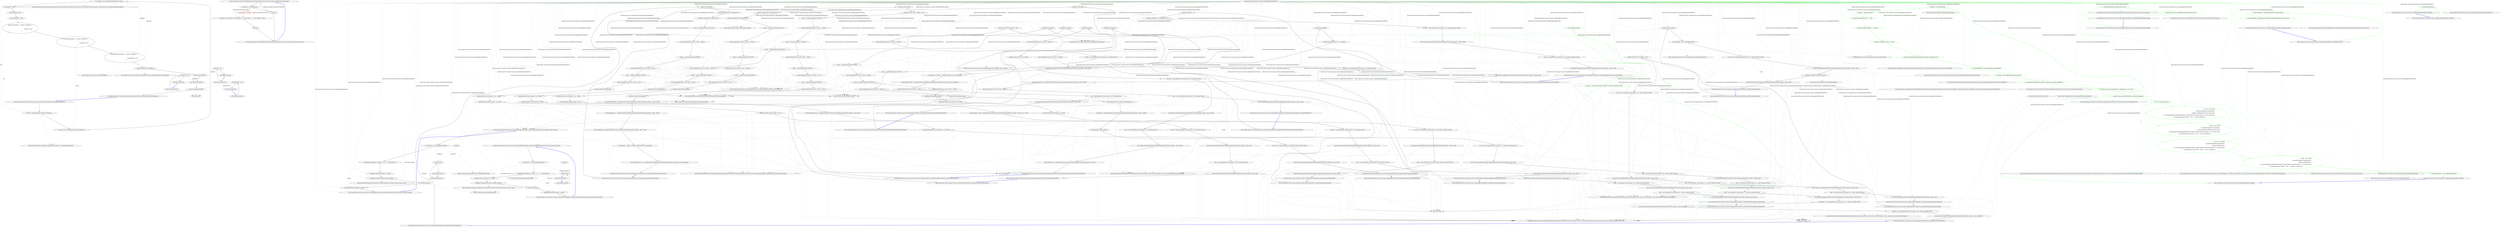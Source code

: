 digraph  {
m0_16 [cluster="QuantConnect.Data.Consolidators.SequentialConsolidator.SequentialConsolidator(QuantConnect.Data.Consolidators.IDataConsolidator, QuantConnect.Data.Consolidators.IDataConsolidator)", file="GDAXBrokerageModelTests.cs", label="Entry QuantConnect.Data.Consolidators.SequentialConsolidator.SequentialConsolidator(QuantConnect.Data.Consolidators.IDataConsolidator, QuantConnect.Data.Consolidators.IDataConsolidator)", span="90-90"];
m0_15 [cluster="QuantConnect.Data.Consolidators.IdentityDataConsolidator<T>.IdentityDataConsolidator()", file="GDAXBrokerageModelTests.cs", label="Entry QuantConnect.Data.Consolidators.IdentityDataConsolidator<T>.IdentityDataConsolidator()", span="24-24"];
m0_0 [cluster="QuantConnect.Tests.Common.Data.SequentialConsolidatorTests.SequentialConsolidatorsFiresAllEvents()", file="GDAXBrokerageModelTests.cs", label="Entry QuantConnect.Tests.Common.Data.SequentialConsolidatorTests.SequentialConsolidatorsFiresAllEvents()", span="25-25"];
m0_1 [cluster="QuantConnect.Tests.Common.Data.SequentialConsolidatorTests.SequentialConsolidatorsFiresAllEvents()", file="GDAXBrokerageModelTests.cs", label="var first = new IdentityDataConsolidator<BaseData>()", span="27-27"];
m0_2 [cluster="QuantConnect.Tests.Common.Data.SequentialConsolidatorTests.SequentialConsolidatorsFiresAllEvents()", file="GDAXBrokerageModelTests.cs", label="var second = new IdentityDataConsolidator<BaseData>()", span="28-28"];
m0_3 [cluster="QuantConnect.Tests.Common.Data.SequentialConsolidatorTests.SequentialConsolidatorsFiresAllEvents()", file="GDAXBrokerageModelTests.cs", label="var sequential = new SequentialConsolidator(first, second)", span="29-29"];
m0_7 [cluster="QuantConnect.Tests.Common.Data.SequentialConsolidatorTests.SequentialConsolidatorsFiresAllEvents()", file="GDAXBrokerageModelTests.cs", label="first.DataConsolidated += (sender, consolidated) =>\r\n            {\r\n                firstFired = true;\r\n            }", span="35-38"];
m0_8 [cluster="QuantConnect.Tests.Common.Data.SequentialConsolidatorTests.SequentialConsolidatorsFiresAllEvents()", file="GDAXBrokerageModelTests.cs", label="second.DataConsolidated += (sender, consolidated) =>\r\n            {\r\n                secondFired = true;\r\n            }", span="40-43"];
m0_4 [cluster="QuantConnect.Tests.Common.Data.SequentialConsolidatorTests.SequentialConsolidatorsFiresAllEvents()", file="GDAXBrokerageModelTests.cs", label="bool firstFired = false", span="31-31"];
m0_9 [cluster="QuantConnect.Tests.Common.Data.SequentialConsolidatorTests.SequentialConsolidatorsFiresAllEvents()", file="GDAXBrokerageModelTests.cs", label="sequential.DataConsolidated += (sender, consolidated) =>\r\n            {\r\n                sequentialFired = true;\r\n            }", span="45-48"];
m0_10 [cluster="QuantConnect.Tests.Common.Data.SequentialConsolidatorTests.SequentialConsolidatorsFiresAllEvents()", file="GDAXBrokerageModelTests.cs", label="sequential.Update(new TradeBar())", span="50-50"];
m0_5 [cluster="QuantConnect.Tests.Common.Data.SequentialConsolidatorTests.SequentialConsolidatorsFiresAllEvents()", file="GDAXBrokerageModelTests.cs", label="bool secondFired = false", span="32-32"];
m0_6 [cluster="QuantConnect.Tests.Common.Data.SequentialConsolidatorTests.SequentialConsolidatorsFiresAllEvents()", file="GDAXBrokerageModelTests.cs", label="bool sequentialFired = false", span="33-33"];
m0_11 [cluster="QuantConnect.Tests.Common.Data.SequentialConsolidatorTests.SequentialConsolidatorsFiresAllEvents()", file="GDAXBrokerageModelTests.cs", label="Assert.IsTrue(firstFired)", span="52-52"];
m0_12 [cluster="QuantConnect.Tests.Common.Data.SequentialConsolidatorTests.SequentialConsolidatorsFiresAllEvents()", file="GDAXBrokerageModelTests.cs", label="Assert.IsTrue(secondFired)", span="53-53"];
m0_13 [cluster="QuantConnect.Tests.Common.Data.SequentialConsolidatorTests.SequentialConsolidatorsFiresAllEvents()", file="GDAXBrokerageModelTests.cs", label="Assert.IsTrue(sequentialFired)", span="54-54"];
m0_14 [cluster="QuantConnect.Tests.Common.Data.SequentialConsolidatorTests.SequentialConsolidatorsFiresAllEvents()", file="GDAXBrokerageModelTests.cs", label="Exit QuantConnect.Tests.Common.Data.SequentialConsolidatorTests.SequentialConsolidatorsFiresAllEvents()", span="25-25"];
m0_18 [cluster="QuantConnect.Data.Consolidators.SequentialConsolidator.Update(QuantConnect.Data.BaseData)", file="GDAXBrokerageModelTests.cs", label="Entry QuantConnect.Data.Consolidators.SequentialConsolidator.Update(QuantConnect.Data.BaseData)", span="74-74"];
m0_19 [cluster="Unk.IsTrue", file="GDAXBrokerageModelTests.cs", label="Entry Unk.IsTrue", span=""];
m0_17 [cluster="QuantConnect.Data.Market.TradeBar.TradeBar()", file="GDAXBrokerageModelTests.cs", label="Entry QuantConnect.Data.Market.TradeBar.TradeBar()", span="78-78"];
m0_26 [cluster="lambda expression", file="GDAXBrokerageModelTests.cs", label="Entry lambda expression", span="45-48"];
m0_20 [cluster="lambda expression", file="GDAXBrokerageModelTests.cs", label="Entry lambda expression", span="35-38"];
m0_21 [cluster="lambda expression", file="GDAXBrokerageModelTests.cs", label="firstFired = true", span="37-37"];
m0_22 [cluster="lambda expression", file="GDAXBrokerageModelTests.cs", label="Exit lambda expression", span="35-38"];
m0_23 [cluster="lambda expression", file="GDAXBrokerageModelTests.cs", label="Entry lambda expression", span="40-43"];
m0_24 [cluster="lambda expression", file="GDAXBrokerageModelTests.cs", label="secondFired = true", span="42-42"];
m0_25 [cluster="lambda expression", file="GDAXBrokerageModelTests.cs", label="Exit lambda expression", span="40-43"];
m0_27 [cluster="lambda expression", file="GDAXBrokerageModelTests.cs", label="sequentialFired = true", span="47-47"];
m0_28 [cluster="lambda expression", file="GDAXBrokerageModelTests.cs", label="Exit lambda expression", span="45-48"];
m1_0 [cluster="QuantConnect.Orders.Fees.GDAXFeeModel.GetOrderFee(QuantConnect.Securities.Security, QuantConnect.Orders.Order)", file="GDAXFeeModel.cs", label="Entry QuantConnect.Orders.Fees.GDAXFeeModel.GetOrderFee(QuantConnect.Securities.Security, QuantConnect.Orders.Order)", span="35-35"];
m1_1 [cluster="QuantConnect.Orders.Fees.GDAXFeeModel.GetOrderFee(QuantConnect.Securities.Security, QuantConnect.Orders.Order)", file="GDAXFeeModel.cs", label="order.Type == OrderType.Limit", span="38-38"];
m1_4 [cluster="QuantConnect.Orders.Fees.GDAXFeeModel.GetOrderFee(QuantConnect.Securities.Security, QuantConnect.Orders.Order)", file="GDAXFeeModel.cs", label="decimal fee = security.Price * (order.Quantity < 0 ? (order.Quantity * -1) : order.Quantity) * divisor", span="46-46"];
m1_2 [cluster="QuantConnect.Orders.Fees.GDAXFeeModel.GetOrderFee(QuantConnect.Securities.Security, QuantConnect.Orders.Order)", file="GDAXFeeModel.cs", label="return 0m;", span="40-40"];
m1_3 [cluster="QuantConnect.Orders.Fees.GDAXFeeModel.GetOrderFee(QuantConnect.Securities.Security, QuantConnect.Orders.Order)", color=red, community=0, file="GDAXFeeModel.cs", label="-1: decimal divisor = 0.025m", span="44-44"];
m1_5 [cluster="QuantConnect.Orders.Fees.GDAXFeeModel.GetOrderFee(QuantConnect.Securities.Security, QuantConnect.Orders.Order)", file="GDAXFeeModel.cs", label="return fee;", span="47-47"];
m1_6 [cluster="QuantConnect.Orders.Fees.GDAXFeeModel.GetOrderFee(QuantConnect.Securities.Security, QuantConnect.Orders.Order)", file="GDAXFeeModel.cs", label="Exit QuantConnect.Orders.Fees.GDAXFeeModel.GetOrderFee(QuantConnect.Securities.Security, QuantConnect.Orders.Order)", span="35-35"];
m2_130 [cluster="QuantConnect.Tests.Common.Securities.CashBuyingPowerModelTests.SubmitStopMarketOrder(QuantConnect.Symbol, decimal, decimal)", file="KrakenDataDownloader.cs", label="Entry QuantConnect.Tests.Common.Securities.CashBuyingPowerModelTests.SubmitStopMarketOrder(QuantConnect.Symbol, decimal, decimal)", span="460-460"];
m2_255 [cluster="QuantConnect.Tests.Common.Securities.CashBuyingPowerModelTests.SubmitStopMarketOrder(QuantConnect.Symbol, decimal, decimal)", file="KrakenDataDownloader.cs", label="_brokerage.OrderStatusChanged += handler", span="466-466"];
m2_256 [cluster="QuantConnect.Tests.Common.Securities.CashBuyingPowerModelTests.SubmitStopMarketOrder(QuantConnect.Symbol, decimal, decimal)", file="KrakenDataDownloader.cs", label="_algorithm.StopMarketOrder(symbol, quantity, stopPrice)", span="468-468"];
m2_258 [cluster="QuantConnect.Tests.Common.Securities.CashBuyingPowerModelTests.SubmitStopMarketOrder(QuantConnect.Symbol, decimal, decimal)", file="KrakenDataDownloader.cs", label="_brokerage.OrderStatusChanged -= handler", span="472-472"];
m2_254 [cluster="QuantConnect.Tests.Common.Securities.CashBuyingPowerModelTests.SubmitStopMarketOrder(QuantConnect.Symbol, decimal, decimal)", file="KrakenDataDownloader.cs", label="EventHandler<OrderEvent> handler = (s, e) => { resetEvent.Set(); }", span="464-464"];
m2_257 [cluster="QuantConnect.Tests.Common.Securities.CashBuyingPowerModelTests.SubmitStopMarketOrder(QuantConnect.Symbol, decimal, decimal)", file="KrakenDataDownloader.cs", label="resetEvent.WaitOne()", span="470-470"];
m2_253 [cluster="QuantConnect.Tests.Common.Securities.CashBuyingPowerModelTests.SubmitStopMarketOrder(QuantConnect.Symbol, decimal, decimal)", file="KrakenDataDownloader.cs", label="var resetEvent = new ManualResetEvent(false)", span="462-462"];
m2_259 [cluster="QuantConnect.Tests.Common.Securities.CashBuyingPowerModelTests.SubmitStopMarketOrder(QuantConnect.Symbol, decimal, decimal)", file="KrakenDataDownloader.cs", label="Exit QuantConnect.Tests.Common.Securities.CashBuyingPowerModelTests.SubmitStopMarketOrder(QuantConnect.Symbol, decimal, decimal)", span="460-460"];
m2_20 [cluster="QuantConnect.Securities.CashBook.Add(string, decimal, decimal)", file="KrakenDataDownloader.cs", label="Entry QuantConnect.Securities.CashBook.Add(string, decimal, decimal)", span="63-63"];
m2_155 [cluster="QuantConnect.Tests.Common.Securities.CashBuyingPowerModelTests.MarketSellOrderRequiresBaseCurrencyInPortfolioPlusFees()", file="KrakenDataDownloader.cs", label="Entry QuantConnect.Tests.Common.Securities.CashBuyingPowerModelTests.MarketSellOrderRequiresBaseCurrencyInPortfolioPlusFees()", span="288-288"];
m2_156 [cluster="QuantConnect.Tests.Common.Securities.CashBuyingPowerModelTests.MarketSellOrderRequiresBaseCurrencyInPortfolioPlusFees()", file="KrakenDataDownloader.cs", label="_portfolio.SetCash(0)", span="290-290"];
m2_157 [cluster="QuantConnect.Tests.Common.Securities.CashBuyingPowerModelTests.MarketSellOrderRequiresBaseCurrencyInPortfolioPlusFees()", file="KrakenDataDownloader.cs", label="_btcusd.SetMarketPrice(new Tick { Value = 10000m })", span="292-292"];
m2_158 [cluster="QuantConnect.Tests.Common.Securities.CashBuyingPowerModelTests.MarketSellOrderRequiresBaseCurrencyInPortfolioPlusFees()", file="KrakenDataDownloader.cs", label="_portfolio.SetCash(''BTC'', 0.5m, 10000m)", span="293-293"];
m2_159 [cluster="QuantConnect.Tests.Common.Securities.CashBuyingPowerModelTests.MarketSellOrderRequiresBaseCurrencyInPortfolioPlusFees()", file="KrakenDataDownloader.cs", label="var order = new MarketOrder(_btcusd.Symbol, -0.5m, DateTime.UtcNow)", span="296-296"];
m2_160 [cluster="QuantConnect.Tests.Common.Securities.CashBuyingPowerModelTests.MarketSellOrderRequiresBaseCurrencyInPortfolioPlusFees()", file="KrakenDataDownloader.cs", label="Assert.IsTrue(_buyingPowerModel.HasSufficientBuyingPowerForOrder(_portfolio, _btcusd, order))", span="297-297"];
m2_161 [cluster="QuantConnect.Tests.Common.Securities.CashBuyingPowerModelTests.MarketSellOrderRequiresBaseCurrencyInPortfolioPlusFees()", file="KrakenDataDownloader.cs", label="order = new MarketOrder(_btcusd.Symbol, -0.51m, DateTime.UtcNow)", span="300-300"];
m2_162 [cluster="QuantConnect.Tests.Common.Securities.CashBuyingPowerModelTests.MarketSellOrderRequiresBaseCurrencyInPortfolioPlusFees()", file="KrakenDataDownloader.cs", label="Assert.IsFalse(_buyingPowerModel.HasSufficientBuyingPowerForOrder(_portfolio, _btcusd, order))", span="301-301"];
m2_163 [cluster="QuantConnect.Tests.Common.Securities.CashBuyingPowerModelTests.MarketSellOrderRequiresBaseCurrencyInPortfolioPlusFees()", file="KrakenDataDownloader.cs", label="Assert.AreEqual(-0.5m, _buyingPowerModel.GetMaximumOrderQuantityForTargetValue(_portfolio, _btcusd, 0))", span="304-304"];
m2_164 [cluster="QuantConnect.Tests.Common.Securities.CashBuyingPowerModelTests.MarketSellOrderRequiresBaseCurrencyInPortfolioPlusFees()", file="KrakenDataDownloader.cs", label="Exit QuantConnect.Tests.Common.Securities.CashBuyingPowerModelTests.MarketSellOrderRequiresBaseCurrencyInPortfolioPlusFees()", span="288-288"];
m2_44 [cluster="QuantConnect.Securities.CashBuyingPowerModel.GetReservedBuyingPowerForPosition(QuantConnect.Securities.Security)", file="KrakenDataDownloader.cs", label="Entry QuantConnect.Securities.CashBuyingPowerModel.GetReservedBuyingPowerForPosition(QuantConnect.Securities.Security)", span="204-204"];
m2_34 [cluster="QuantConnect.Tests.Common.Securities.CashBuyingPowerModelTests.TearDown()", file="KrakenDataDownloader.cs", label="Entry QuantConnect.Tests.Common.Securities.CashBuyingPowerModelTests.TearDown()", span="92-92"];
m2_35 [cluster="QuantConnect.Tests.Common.Securities.CashBuyingPowerModelTests.TearDown()", color=green, community=0, file="KrakenDataDownloader.cs", label="-1: _transactionHandler.Exit()", span="94-94"];
m2_36 [cluster="QuantConnect.Tests.Common.Securities.CashBuyingPowerModelTests.TearDown()", file="KrakenDataDownloader.cs", label="Exit QuantConnect.Tests.Common.Securities.CashBuyingPowerModelTests.TearDown()", span="92-92"];
m2_180 [cluster="QuantConnect.Tests.Common.Securities.CashBuyingPowerModelTests.MarketSellOrderChecksOpenOrders()", file="KrakenDataDownloader.cs", label="Entry QuantConnect.Tests.Common.Securities.CashBuyingPowerModelTests.MarketSellOrderChecksOpenOrders()", span="338-338"];
m2_181 [cluster="QuantConnect.Tests.Common.Securities.CashBuyingPowerModelTests.MarketSellOrderChecksOpenOrders()", file="KrakenDataDownloader.cs", label="_portfolio.SetCash(5000)", span="340-340"];
m2_182 [cluster="QuantConnect.Tests.Common.Securities.CashBuyingPowerModelTests.MarketSellOrderChecksOpenOrders()", file="KrakenDataDownloader.cs", label="_portfolio.CashBook[''BTC''].SetAmount(1m)", span="341-341"];
m2_183 [cluster="QuantConnect.Tests.Common.Securities.CashBuyingPowerModelTests.MarketSellOrderChecksOpenOrders()", file="KrakenDataDownloader.cs", label="_portfolio.CashBook[''ETH''].SetAmount(3m)", span="342-342"];
m2_184 [cluster="QuantConnect.Tests.Common.Securities.CashBuyingPowerModelTests.MarketSellOrderChecksOpenOrders()", file="KrakenDataDownloader.cs", label="_btcusd = _algorithm.AddCrypto(''BTCUSD'')", span="344-344"];
m2_185 [cluster="QuantConnect.Tests.Common.Securities.CashBuyingPowerModelTests.MarketSellOrderChecksOpenOrders()", file="KrakenDataDownloader.cs", label="_btcusd.SetMarketPrice(new Tick { Value = 15000m })", span="345-345"];
m2_186 [cluster="QuantConnect.Tests.Common.Securities.CashBuyingPowerModelTests.MarketSellOrderChecksOpenOrders()", file="KrakenDataDownloader.cs", label="_ethusd = _algorithm.AddCrypto(''ETHUSD'')", span="347-347"];
m2_187 [cluster="QuantConnect.Tests.Common.Securities.CashBuyingPowerModelTests.MarketSellOrderChecksOpenOrders()", file="KrakenDataDownloader.cs", label="_ethusd.SetMarketPrice(new Tick { Value = 1000m })", span="348-348"];
m2_188 [cluster="QuantConnect.Tests.Common.Securities.CashBuyingPowerModelTests.MarketSellOrderChecksOpenOrders()", file="KrakenDataDownloader.cs", label="_ethbtc = _algorithm.AddCrypto(''ETHBTC'')", span="350-350"];
m2_189 [cluster="QuantConnect.Tests.Common.Securities.CashBuyingPowerModelTests.MarketSellOrderChecksOpenOrders()", file="KrakenDataDownloader.cs", label="_ethbtc.SetMarketPrice(new Tick { Value = 0.1m })", span="351-351"];
m2_190 [cluster="QuantConnect.Tests.Common.Securities.CashBuyingPowerModelTests.MarketSellOrderChecksOpenOrders()", file="KrakenDataDownloader.cs", label="_algorithm.SetFinishedWarmingUp()", span="352-352"];
m2_191 [cluster="QuantConnect.Tests.Common.Securities.CashBuyingPowerModelTests.MarketSellOrderChecksOpenOrders()", file="KrakenDataDownloader.cs", label="SubmitLimitOrder(_btcusd.Symbol, -0.1m, 15000m)", span="355-355"];
m2_192 [cluster="QuantConnect.Tests.Common.Securities.CashBuyingPowerModelTests.MarketSellOrderChecksOpenOrders()", file="KrakenDataDownloader.cs", label="SubmitLimitOrder(_ethbtc.Symbol, 1m, 0.1m)", span="358-358"];
m2_193 [cluster="QuantConnect.Tests.Common.Securities.CashBuyingPowerModelTests.MarketSellOrderChecksOpenOrders()", file="KrakenDataDownloader.cs", label="Assert.AreEqual(-0.798m, _buyingPowerModel.GetMaximumOrderQuantityForTargetValue(_portfolio, _btcusd, 0.2m * 15000))", span="362-362"];
m2_194 [cluster="QuantConnect.Tests.Common.Securities.CashBuyingPowerModelTests.MarketSellOrderChecksOpenOrders()", file="KrakenDataDownloader.cs", label="var order = new MarketOrder(_btcusd.Symbol, -0.80m, DateTime.UtcNow)", span="365-365"];
m2_195 [cluster="QuantConnect.Tests.Common.Securities.CashBuyingPowerModelTests.MarketSellOrderChecksOpenOrders()", file="KrakenDataDownloader.cs", label="Assert.IsTrue(_buyingPowerModel.HasSufficientBuyingPowerForOrder(_portfolio, _btcusd, order))", span="366-366"];
m2_196 [cluster="QuantConnect.Tests.Common.Securities.CashBuyingPowerModelTests.MarketSellOrderChecksOpenOrders()", file="KrakenDataDownloader.cs", label="order = new MarketOrder(_btcusd.Symbol, -0.81m, DateTime.UtcNow)", span="369-369"];
m2_197 [cluster="QuantConnect.Tests.Common.Securities.CashBuyingPowerModelTests.MarketSellOrderChecksOpenOrders()", file="KrakenDataDownloader.cs", label="Assert.IsFalse(_buyingPowerModel.HasSufficientBuyingPowerForOrder(_portfolio, _btcusd, order))", span="370-370"];
m2_198 [cluster="QuantConnect.Tests.Common.Securities.CashBuyingPowerModelTests.MarketSellOrderChecksOpenOrders()", file="KrakenDataDownloader.cs", label="Exit QuantConnect.Tests.Common.Securities.CashBuyingPowerModelTests.MarketSellOrderChecksOpenOrders()", span="338-338"];
m2_19 [cluster="QuantConnect.Algorithm.QCAlgorithm.QCAlgorithm()", file="KrakenDataDownloader.cs", label="Entry QuantConnect.Algorithm.QCAlgorithm.QCAlgorithm()", span="96-96"];
m2_131 [cluster="QuantConnect.Orders.StopMarketOrder.StopMarketOrder(QuantConnect.Symbol, decimal, decimal, System.DateTime, string, QuantConnect.Interfaces.IOrderProperties)", file="KrakenDataDownloader.cs", label="Entry QuantConnect.Orders.StopMarketOrder.StopMarketOrder(QuantConnect.Symbol, decimal, decimal, System.DateTime, string, QuantConnect.Interfaces.IOrderProperties)", span="55-55"];
m2_33 [cluster="QuantConnect.Securities.CashBuyingPowerModel.CashBuyingPowerModel()", file="KrakenDataDownloader.cs", label="Entry QuantConnect.Securities.CashBuyingPowerModel.CashBuyingPowerModel()", span="24-24"];
m2_260 [cluster="QuantConnect.Algorithm.QCAlgorithm.StopMarketOrder(QuantConnect.Symbol, decimal, decimal, string)", file="KrakenDataDownloader.cs", label="Entry QuantConnect.Algorithm.QCAlgorithm.StopMarketOrder(QuantConnect.Symbol, decimal, decimal, string)", span="410-410"];
m2_60 [cluster="QuantConnect.Orders.LimitOrder.LimitOrder(QuantConnect.Symbol, decimal, decimal, System.DateTime, string, QuantConnect.Interfaces.IOrderProperties)", file="KrakenDataDownloader.cs", label="Entry QuantConnect.Orders.LimitOrder.LimitOrder(QuantConnect.Symbol, decimal, decimal, System.DateTime, string, QuantConnect.Interfaces.IOrderProperties)", span="55-55"];
m2_209 [cluster="QuantConnect.Tests.Common.Securities.CashBuyingPowerModelTests.CalculatesMaximumOrderQuantityCorrectly()", file="KrakenDataDownloader.cs", label="Entry QuantConnect.Tests.Common.Securities.CashBuyingPowerModelTests.CalculatesMaximumOrderQuantityCorrectly()", span="391-391"];
m2_210 [cluster="QuantConnect.Tests.Common.Securities.CashBuyingPowerModelTests.CalculatesMaximumOrderQuantityCorrectly()", file="KrakenDataDownloader.cs", label="_portfolio.SetCash(10000)", span="393-393"];
m2_211 [cluster="QuantConnect.Tests.Common.Securities.CashBuyingPowerModelTests.CalculatesMaximumOrderQuantityCorrectly()", file="KrakenDataDownloader.cs", label="_portfolio.SetCash(''EUR'', 10000m, 1.20m)", span="394-394"];
m2_212 [cluster="QuantConnect.Tests.Common.Securities.CashBuyingPowerModelTests.CalculatesMaximumOrderQuantityCorrectly()", file="KrakenDataDownloader.cs", label="_btcusd = _algorithm.AddCrypto(''BTCUSD'')", span="396-396"];
m2_213 [cluster="QuantConnect.Tests.Common.Securities.CashBuyingPowerModelTests.CalculatesMaximumOrderQuantityCorrectly()", file="KrakenDataDownloader.cs", label="_btcusd.SetMarketPrice(new Tick { Value = 15000m })", span="397-397"];
m2_214 [cluster="QuantConnect.Tests.Common.Securities.CashBuyingPowerModelTests.CalculatesMaximumOrderQuantityCorrectly()", file="KrakenDataDownloader.cs", label="_ethusd = _algorithm.AddCrypto(''ETHUSD'')", span="399-399"];
m2_215 [cluster="QuantConnect.Tests.Common.Securities.CashBuyingPowerModelTests.CalculatesMaximumOrderQuantityCorrectly()", file="KrakenDataDownloader.cs", label="_ethusd.SetMarketPrice(new Tick { Value = 1000m })", span="400-400"];
m2_216 [cluster="QuantConnect.Tests.Common.Securities.CashBuyingPowerModelTests.CalculatesMaximumOrderQuantityCorrectly()", file="KrakenDataDownloader.cs", label="_ethbtc = _algorithm.AddCrypto(''ETHBTC'')", span="402-402"];
m2_217 [cluster="QuantConnect.Tests.Common.Securities.CashBuyingPowerModelTests.CalculatesMaximumOrderQuantityCorrectly()", file="KrakenDataDownloader.cs", label="_ethbtc.SetMarketPrice(new Tick { Value = 0.1m })", span="403-403"];
m2_218 [cluster="QuantConnect.Tests.Common.Securities.CashBuyingPowerModelTests.CalculatesMaximumOrderQuantityCorrectly()", file="KrakenDataDownloader.cs", label="_btceur = _algorithm.AddCrypto(''BTCEUR'')", span="405-405"];
m2_219 [cluster="QuantConnect.Tests.Common.Securities.CashBuyingPowerModelTests.CalculatesMaximumOrderQuantityCorrectly()", file="KrakenDataDownloader.cs", label="_btceur.SetMarketPrice(new Tick { Value = 12000m })", span="406-406"];
m2_220 [cluster="QuantConnect.Tests.Common.Securities.CashBuyingPowerModelTests.CalculatesMaximumOrderQuantityCorrectly()", file="KrakenDataDownloader.cs", label="_algorithm.SetFinishedWarmingUp()", span="407-407"];
m2_221 [cluster="QuantConnect.Tests.Common.Securities.CashBuyingPowerModelTests.CalculatesMaximumOrderQuantityCorrectly()", file="KrakenDataDownloader.cs", label="Assert.AreEqual(0.665m, _buyingPowerModel.GetMaximumOrderQuantityForTargetValue(_portfolio, _btcusd, 10000))", span="410-410"];
m2_222 [cluster="QuantConnect.Tests.Common.Securities.CashBuyingPowerModelTests.CalculatesMaximumOrderQuantityCorrectly()", file="KrakenDataDownloader.cs", label="Assert.AreEqual(9.97m, _buyingPowerModel.GetMaximumOrderQuantityForTargetValue(_portfolio, _ethusd, 10000))", span="413-413"];
m2_223 [cluster="QuantConnect.Tests.Common.Securities.CashBuyingPowerModelTests.CalculatesMaximumOrderQuantityCorrectly()", file="KrakenDataDownloader.cs", label="Assert.AreEqual(0m, _buyingPowerModel.GetMaximumOrderQuantityForTargetValue(_portfolio, _ethbtc, 10000))", span="416-416"];
m2_224 [cluster="QuantConnect.Tests.Common.Securities.CashBuyingPowerModelTests.CalculatesMaximumOrderQuantityCorrectly()", file="KrakenDataDownloader.cs", label="var targetValue = 10000m * _portfolio.CashBook[''EUR''].ConversionRate", span="419-419"];
m2_225 [cluster="QuantConnect.Tests.Common.Securities.CashBuyingPowerModelTests.CalculatesMaximumOrderQuantityCorrectly()", file="KrakenDataDownloader.cs", label="Assert.AreEqual(0.83125m, _buyingPowerModel.GetMaximumOrderQuantityForTargetValue(_portfolio, _btceur, targetValue))", span="420-420"];
m2_226 [cluster="QuantConnect.Tests.Common.Securities.CashBuyingPowerModelTests.CalculatesMaximumOrderQuantityCorrectly()", file="KrakenDataDownloader.cs", label="Exit QuantConnect.Tests.Common.Securities.CashBuyingPowerModelTests.CalculatesMaximumOrderQuantityCorrectly()", span="391-391"];
m2_83 [cluster="QuantConnect.Tests.Common.Securities.CashBuyingPowerModelTests.LimitBuyOrderChecksOpenOrders()", file="KrakenDataDownloader.cs", label="Entry QuantConnect.Tests.Common.Securities.CashBuyingPowerModelTests.LimitBuyOrderChecksOpenOrders()", span="164-164"];
m2_84 [cluster="QuantConnect.Tests.Common.Securities.CashBuyingPowerModelTests.LimitBuyOrderChecksOpenOrders()", file="KrakenDataDownloader.cs", label="_portfolio.SetCash(5000)", span="166-166"];
m2_85 [cluster="QuantConnect.Tests.Common.Securities.CashBuyingPowerModelTests.LimitBuyOrderChecksOpenOrders()", file="KrakenDataDownloader.cs", label="_btcusd = _algorithm.AddCrypto(''BTCUSD'')", span="168-168"];
m2_86 [cluster="QuantConnect.Tests.Common.Securities.CashBuyingPowerModelTests.LimitBuyOrderChecksOpenOrders()", file="KrakenDataDownloader.cs", label="_btcusd.SetMarketPrice(new Tick { Value = 15000m })", span="169-169"];
m2_87 [cluster="QuantConnect.Tests.Common.Securities.CashBuyingPowerModelTests.LimitBuyOrderChecksOpenOrders()", file="KrakenDataDownloader.cs", label="_ethusd = _algorithm.AddCrypto(''ETHUSD'')", span="171-171"];
m2_88 [cluster="QuantConnect.Tests.Common.Securities.CashBuyingPowerModelTests.LimitBuyOrderChecksOpenOrders()", file="KrakenDataDownloader.cs", label="_ethusd.SetMarketPrice(new Tick { Value = 1000m })", span="172-172"];
m2_89 [cluster="QuantConnect.Tests.Common.Securities.CashBuyingPowerModelTests.LimitBuyOrderChecksOpenOrders()", file="KrakenDataDownloader.cs", label="_algorithm.SetFinishedWarmingUp()", span="173-173"];
m2_90 [cluster="QuantConnect.Tests.Common.Securities.CashBuyingPowerModelTests.LimitBuyOrderChecksOpenOrders()", file="KrakenDataDownloader.cs", label="SubmitLimitOrder(_btcusd.Symbol, 0.1m, 15000m)", span="176-176"];
m2_91 [cluster="QuantConnect.Tests.Common.Securities.CashBuyingPowerModelTests.LimitBuyOrderChecksOpenOrders()", file="KrakenDataDownloader.cs", label="SubmitLimitOrder(_ethusd.Symbol, 3m, 1000m)", span="179-179"];
m2_92 [cluster="QuantConnect.Tests.Common.Securities.CashBuyingPowerModelTests.LimitBuyOrderChecksOpenOrders()", file="KrakenDataDownloader.cs", label="var order = new LimitOrder(_btcusd.Symbol, 0.05m, 10000m, DateTime.UtcNow)", span="182-182"];
m2_93 [cluster="QuantConnect.Tests.Common.Securities.CashBuyingPowerModelTests.LimitBuyOrderChecksOpenOrders()", file="KrakenDataDownloader.cs", label="Assert.IsTrue(_buyingPowerModel.HasSufficientBuyingPowerForOrder(_portfolio, _btcusd, order))", span="183-183"];
m2_94 [cluster="QuantConnect.Tests.Common.Securities.CashBuyingPowerModelTests.LimitBuyOrderChecksOpenOrders()", file="KrakenDataDownloader.cs", label="order = new LimitOrder(_btcusd.Symbol, 0.06m, 10000m, DateTime.UtcNow)", span="186-186"];
m2_95 [cluster="QuantConnect.Tests.Common.Securities.CashBuyingPowerModelTests.LimitBuyOrderChecksOpenOrders()", file="KrakenDataDownloader.cs", label="Assert.IsFalse(_buyingPowerModel.HasSufficientBuyingPowerForOrder(_portfolio, _btcusd, order))", span="187-187"];
m2_96 [cluster="QuantConnect.Tests.Common.Securities.CashBuyingPowerModelTests.LimitBuyOrderChecksOpenOrders()", file="KrakenDataDownloader.cs", label="Exit QuantConnect.Tests.Common.Securities.CashBuyingPowerModelTests.LimitBuyOrderChecksOpenOrders()", span="164-164"];
m2_208 [cluster="QuantConnect.Securities.Cash.AddAmount(decimal)", file="KrakenDataDownloader.cs", label="Entry QuantConnect.Securities.Cash.AddAmount(decimal)", span="114-114"];
m2_102 [cluster="QuantConnect.Tests.Common.Securities.CashBuyingPowerModelTests.LimitSellOrderChecksOpenOrders()", file="KrakenDataDownloader.cs", label="Entry QuantConnect.Tests.Common.Securities.CashBuyingPowerModelTests.LimitSellOrderChecksOpenOrders()", span="191-191"];
m2_103 [cluster="QuantConnect.Tests.Common.Securities.CashBuyingPowerModelTests.LimitSellOrderChecksOpenOrders()", file="KrakenDataDownloader.cs", label="_portfolio.SetCash(5000)", span="193-193"];
m2_104 [cluster="QuantConnect.Tests.Common.Securities.CashBuyingPowerModelTests.LimitSellOrderChecksOpenOrders()", file="KrakenDataDownloader.cs", label="_portfolio.CashBook[''BTC''].SetAmount(1m)", span="194-194"];
m2_105 [cluster="QuantConnect.Tests.Common.Securities.CashBuyingPowerModelTests.LimitSellOrderChecksOpenOrders()", file="KrakenDataDownloader.cs", label="_portfolio.CashBook[''ETH''].SetAmount(3m)", span="195-195"];
m2_106 [cluster="QuantConnect.Tests.Common.Securities.CashBuyingPowerModelTests.LimitSellOrderChecksOpenOrders()", file="KrakenDataDownloader.cs", label="_btcusd = _algorithm.AddCrypto(''BTCUSD'')", span="197-197"];
m2_107 [cluster="QuantConnect.Tests.Common.Securities.CashBuyingPowerModelTests.LimitSellOrderChecksOpenOrders()", file="KrakenDataDownloader.cs", label="_btcusd.SetMarketPrice(new Tick { Value = 15000m })", span="198-198"];
m2_108 [cluster="QuantConnect.Tests.Common.Securities.CashBuyingPowerModelTests.LimitSellOrderChecksOpenOrders()", file="KrakenDataDownloader.cs", label="_ethusd = _algorithm.AddCrypto(''ETHUSD'')", span="200-200"];
m2_109 [cluster="QuantConnect.Tests.Common.Securities.CashBuyingPowerModelTests.LimitSellOrderChecksOpenOrders()", file="KrakenDataDownloader.cs", label="_ethusd.SetMarketPrice(new Tick { Value = 1000m })", span="201-201"];
m2_110 [cluster="QuantConnect.Tests.Common.Securities.CashBuyingPowerModelTests.LimitSellOrderChecksOpenOrders()", file="KrakenDataDownloader.cs", label="_ethbtc = _algorithm.AddCrypto(''ETHBTC'')", span="203-203"];
m2_111 [cluster="QuantConnect.Tests.Common.Securities.CashBuyingPowerModelTests.LimitSellOrderChecksOpenOrders()", file="KrakenDataDownloader.cs", label="_ethbtc.SetMarketPrice(new Tick { Value = 0.1m })", span="204-204"];
m2_112 [cluster="QuantConnect.Tests.Common.Securities.CashBuyingPowerModelTests.LimitSellOrderChecksOpenOrders()", file="KrakenDataDownloader.cs", label="_algorithm.SetFinishedWarmingUp()", span="205-205"];
m2_113 [cluster="QuantConnect.Tests.Common.Securities.CashBuyingPowerModelTests.LimitSellOrderChecksOpenOrders()", file="KrakenDataDownloader.cs", label="SubmitLimitOrder(_btcusd.Symbol, -0.1m, 15000m)", span="208-208"];
m2_114 [cluster="QuantConnect.Tests.Common.Securities.CashBuyingPowerModelTests.LimitSellOrderChecksOpenOrders()", file="KrakenDataDownloader.cs", label="SubmitLimitOrder(_ethusd.Symbol, -1m, 1000m)", span="211-211"];
m2_115 [cluster="QuantConnect.Tests.Common.Securities.CashBuyingPowerModelTests.LimitSellOrderChecksOpenOrders()", file="KrakenDataDownloader.cs", label="SubmitLimitOrder(_ethbtc.Symbol, 1m, 0.1m)", span="214-214"];
m2_116 [cluster="QuantConnect.Tests.Common.Securities.CashBuyingPowerModelTests.LimitSellOrderChecksOpenOrders()", file="KrakenDataDownloader.cs", label="SubmitStopMarketOrder(_btcusd.Symbol, -0.1m, 5000m)", span="217-217"];
m2_117 [cluster="QuantConnect.Tests.Common.Securities.CashBuyingPowerModelTests.LimitSellOrderChecksOpenOrders()", file="KrakenDataDownloader.cs", label="var order = new LimitOrder(_btcusd.Symbol, -0.7m, 10000m, DateTime.UtcNow)", span="220-220"];
m2_118 [cluster="QuantConnect.Tests.Common.Securities.CashBuyingPowerModelTests.LimitSellOrderChecksOpenOrders()", file="KrakenDataDownloader.cs", label="Assert.IsTrue(_buyingPowerModel.HasSufficientBuyingPowerForOrder(_portfolio, _btcusd, order))", span="221-221"];
m2_119 [cluster="QuantConnect.Tests.Common.Securities.CashBuyingPowerModelTests.LimitSellOrderChecksOpenOrders()", file="KrakenDataDownloader.cs", label="order = new LimitOrder(_btcusd.Symbol, -0.8m, 10000m, DateTime.UtcNow)", span="224-224"];
m2_120 [cluster="QuantConnect.Tests.Common.Securities.CashBuyingPowerModelTests.LimitSellOrderChecksOpenOrders()", file="KrakenDataDownloader.cs", label="Assert.IsFalse(_buyingPowerModel.HasSufficientBuyingPowerForOrder(_portfolio, _btcusd, order))", span="225-225"];
m2_121 [cluster="QuantConnect.Tests.Common.Securities.CashBuyingPowerModelTests.LimitSellOrderChecksOpenOrders()", file="KrakenDataDownloader.cs", label="order = new LimitOrder(_ethusd.Symbol, -2m, 1200m, DateTime.UtcNow)", span="228-228"];
m2_122 [cluster="QuantConnect.Tests.Common.Securities.CashBuyingPowerModelTests.LimitSellOrderChecksOpenOrders()", file="KrakenDataDownloader.cs", label="Assert.IsTrue(_buyingPowerModel.HasSufficientBuyingPowerForOrder(_portfolio, _ethusd, order))", span="229-229"];
m2_123 [cluster="QuantConnect.Tests.Common.Securities.CashBuyingPowerModelTests.LimitSellOrderChecksOpenOrders()", file="KrakenDataDownloader.cs", label="order = new LimitOrder(_ethusd.Symbol, -2.1m, 2000m, DateTime.UtcNow)", span="232-232"];
m2_124 [cluster="QuantConnect.Tests.Common.Securities.CashBuyingPowerModelTests.LimitSellOrderChecksOpenOrders()", file="KrakenDataDownloader.cs", label="Assert.IsFalse(_buyingPowerModel.HasSufficientBuyingPowerForOrder(_portfolio, _ethusd, order))", span="233-233"];
m2_125 [cluster="QuantConnect.Tests.Common.Securities.CashBuyingPowerModelTests.LimitSellOrderChecksOpenOrders()", file="KrakenDataDownloader.cs", label="var stopOrder = new StopMarketOrder(_btcusd.Symbol, -0.7m, 5000m, DateTime.UtcNow)", span="236-236"];
m2_126 [cluster="QuantConnect.Tests.Common.Securities.CashBuyingPowerModelTests.LimitSellOrderChecksOpenOrders()", file="KrakenDataDownloader.cs", label="Assert.IsTrue(_buyingPowerModel.HasSufficientBuyingPowerForOrder(_portfolio, _btcusd, stopOrder))", span="237-237"];
m2_127 [cluster="QuantConnect.Tests.Common.Securities.CashBuyingPowerModelTests.LimitSellOrderChecksOpenOrders()", file="KrakenDataDownloader.cs", label="stopOrder = new StopMarketOrder(_btcusd.Symbol, -0.8m, 5000m, DateTime.UtcNow)", span="240-240"];
m2_128 [cluster="QuantConnect.Tests.Common.Securities.CashBuyingPowerModelTests.LimitSellOrderChecksOpenOrders()", file="KrakenDataDownloader.cs", label="Assert.IsFalse(_buyingPowerModel.HasSufficientBuyingPowerForOrder(_portfolio, _btcusd, stopOrder))", span="241-241"];
m2_129 [cluster="QuantConnect.Tests.Common.Securities.CashBuyingPowerModelTests.LimitSellOrderChecksOpenOrders()", file="KrakenDataDownloader.cs", label="Exit QuantConnect.Tests.Common.Securities.CashBuyingPowerModelTests.LimitSellOrderChecksOpenOrders()", span="191-191"];
m2_261 [cluster="lambda expression", file="KrakenDataDownloader.cs", label="Entry lambda expression", span="464-464"];
m2_250 [cluster="lambda expression", file="KrakenDataDownloader.cs", label="resetEvent.Set()", span="448-448"];
m2_262 [cluster="lambda expression", file="KrakenDataDownloader.cs", label="resetEvent.Set()", span="464-464"];
m2_249 [cluster="lambda expression", file="KrakenDataDownloader.cs", label="Entry lambda expression", span="448-448"];
m2_251 [cluster="lambda expression", file="KrakenDataDownloader.cs", label="Exit lambda expression", span="448-448"];
m2_263 [cluster="lambda expression", file="KrakenDataDownloader.cs", label="Exit lambda expression", span="464-464"];
m2_31 [cluster="QuantConnect.Data.SubscriptionDataConfig.SubscriptionDataConfig(System.Type, QuantConnect.Symbol, QuantConnect.Resolution, DateTimeZone, DateTimeZone, bool, bool, bool, bool, QuantConnect.TickType?, bool, QuantConnect.DataNormalizationMode)", file="KrakenDataDownloader.cs", label="Entry QuantConnect.Data.SubscriptionDataConfig.SubscriptionDataConfig(System.Type, QuantConnect.Symbol, QuantConnect.Resolution, DateTimeZone, DateTimeZone, bool, bool, bool, bool, QuantConnect.TickType?, bool, QuantConnect.DataNormalizationMode)", span="157-157"];
m2_63 [cluster="Unk.IsFalse", file="KrakenDataDownloader.cs", label="Entry Unk.IsFalse", span=""];
m2_99 [cluster="QuantConnect.Securities.Security.SetMarketPrice(QuantConnect.Data.BaseData)", file="KrakenDataDownloader.cs", label="Entry QuantConnect.Securities.Security.SetMarketPrice(QuantConnect.Data.BaseData)", span="540-540"];
m2_247 [cluster="QuantConnect.Algorithm.QCAlgorithm.LimitOrder(QuantConnect.Symbol, decimal, decimal, string)", file="KrakenDataDownloader.cs", label="Entry QuantConnect.Algorithm.QCAlgorithm.LimitOrder(QuantConnect.Symbol, decimal, decimal, string)", span="363-363"];
m2_73 [cluster="QuantConnect.Securities.SecurityPortfolioManager.SetCash(string, decimal, decimal)", file="KrakenDataDownloader.cs", label="Entry QuantConnect.Securities.SecurityPortfolioManager.SetCash(string, decimal, decimal)", span="485-485"];
m2_227 [cluster="QuantConnect.Tests.Common.Securities.CashBuyingPowerModelTests.MarketBuyOrderChecksExistingHoldings()", file="KrakenDataDownloader.cs", label="Entry QuantConnect.Tests.Common.Securities.CashBuyingPowerModelTests.MarketBuyOrderChecksExistingHoldings()", span="424-424"];
m2_228 [cluster="QuantConnect.Tests.Common.Securities.CashBuyingPowerModelTests.MarketBuyOrderChecksExistingHoldings()", file="KrakenDataDownloader.cs", label="_portfolio.SetCash(8000)", span="426-426"];
m2_229 [cluster="QuantConnect.Tests.Common.Securities.CashBuyingPowerModelTests.MarketBuyOrderChecksExistingHoldings()", file="KrakenDataDownloader.cs", label="_portfolio.CashBook.Add(''BTC'', 0.2m, 10000m)", span="427-427"];
m2_230 [cluster="QuantConnect.Tests.Common.Securities.CashBuyingPowerModelTests.MarketBuyOrderChecksExistingHoldings()", file="KrakenDataDownloader.cs", label="_btcusd = _algorithm.AddCrypto(''BTCUSD'')", span="429-429"];
m2_231 [cluster="QuantConnect.Tests.Common.Securities.CashBuyingPowerModelTests.MarketBuyOrderChecksExistingHoldings()", file="KrakenDataDownloader.cs", label="_btcusd.SetMarketPrice(new Tick { Value = 10000m })", span="430-430"];
m2_232 [cluster="QuantConnect.Tests.Common.Securities.CashBuyingPowerModelTests.MarketBuyOrderChecksExistingHoldings()", file="KrakenDataDownloader.cs", label="_algorithm.SetFinishedWarmingUp()", span="431-431"];
m2_233 [cluster="QuantConnect.Tests.Common.Securities.CashBuyingPowerModelTests.MarketBuyOrderChecksExistingHoldings()", file="KrakenDataDownloader.cs", label="Assert.AreEqual(10000m, _portfolio.TotalPortfolioValue)", span="433-433"];
m2_234 [cluster="QuantConnect.Tests.Common.Securities.CashBuyingPowerModelTests.MarketBuyOrderChecksExistingHoldings()", file="KrakenDataDownloader.cs", label="var quantity = _buyingPowerModel.GetMaximumOrderQuantityForTargetValue(_portfolio, _btcusd, 10000m)", span="436-436"];
m2_236 [cluster="QuantConnect.Tests.Common.Securities.CashBuyingPowerModelTests.MarketBuyOrderChecksExistingHoldings()", file="KrakenDataDownloader.cs", label="var order = new MarketOrder(_btcusd.Symbol, quantity, DateTime.UtcNow)", span="440-440"];
m2_237 [cluster="QuantConnect.Tests.Common.Securities.CashBuyingPowerModelTests.MarketBuyOrderChecksExistingHoldings()", file="KrakenDataDownloader.cs", label="Assert.IsTrue(_buyingPowerModel.HasSufficientBuyingPowerForOrder(_portfolio, _btcusd, order))", span="441-441"];
m2_235 [cluster="QuantConnect.Tests.Common.Securities.CashBuyingPowerModelTests.MarketBuyOrderChecksExistingHoldings()", file="KrakenDataDownloader.cs", label="Assert.AreEqual(0.798m, quantity)", span="437-437"];
m2_238 [cluster="QuantConnect.Tests.Common.Securities.CashBuyingPowerModelTests.MarketBuyOrderChecksExistingHoldings()", file="KrakenDataDownloader.cs", label="Exit QuantConnect.Tests.Common.Securities.CashBuyingPowerModelTests.MarketBuyOrderChecksExistingHoldings()", span="424-424"];
m2_246 [cluster="System.Threading.ManualResetEvent.ManualResetEvent(bool)", file="KrakenDataDownloader.cs", label="Entry System.Threading.ManualResetEvent.ManualResetEvent(bool)", span="0-0"];
m2_37 [cluster="QuantConnect.Lean.Engine.TransactionHandlers.BrokerageTransactionHandler.Exit()", file="KrakenDataDownloader.cs", label="Entry QuantConnect.Lean.Engine.TransactionHandlers.BrokerageTransactionHandler.Exit()", span="608-608"];
m2_100 [cluster="QuantConnect.Algorithm.QCAlgorithm.SetFinishedWarmingUp()", file="KrakenDataDownloader.cs", label="Entry QuantConnect.Algorithm.QCAlgorithm.SetFinishedWarmingUp()", span="142-142"];
m2_62 [cluster="Unk.IsTrue", file="KrakenDataDownloader.cs", label="Entry Unk.IsTrue", span=""];
m2_97 [cluster="QuantConnect.Algorithm.QCAlgorithm.AddCrypto(string, QuantConnect.Resolution, string, bool, decimal)", file="KrakenDataDownloader.cs", label="Entry QuantConnect.Algorithm.QCAlgorithm.AddCrypto(string, QuantConnect.Resolution, string, bool, decimal)", span="1613-1613"];
m2_25 [cluster="QuantConnect.Lean.Engine.TransactionHandlers.BacktestingTransactionHandler.Initialize(QuantConnect.Interfaces.IAlgorithm, QuantConnect.Interfaces.IBrokerage, QuantConnect.Lean.Engine.Results.IResultHandler)", file="KrakenDataDownloader.cs", label="Entry QuantConnect.Lean.Engine.TransactionHandlers.BacktestingTransactionHandler.Initialize(QuantConnect.Interfaces.IAlgorithm, QuantConnect.Interfaces.IBrokerage, QuantConnect.Lean.Engine.Results.IResultHandler)", span="36-36"];
m2_24 [cluster="QuantConnect.Tests.Engine.TestResultHandler.TestResultHandler(System.Action<QuantConnect.Packets.Packet>)", file="KrakenDataDownloader.cs", label="Entry QuantConnect.Tests.Engine.TestResultHandler.TestResultHandler(System.Action<QuantConnect.Packets.Packet>)", span="51-51"];
m2_143 [cluster="QuantConnect.Securities.CashBuyingPowerModel.GetMaximumOrderQuantityForTargetValue(QuantConnect.Securities.SecurityPortfolioManager, QuantConnect.Securities.Security, decimal)", file="KrakenDataDownloader.cs", label="Entry QuantConnect.Securities.CashBuyingPowerModel.GetMaximumOrderQuantityForTargetValue(QuantConnect.Securities.SecurityPortfolioManager, QuantConnect.Securities.Security, decimal)", span="122-122"];
m2_50 [cluster="QuantConnect.Tests.Common.Securities.CashBuyingPowerModelTests.LimitBuyBtcWithUsdRequiresUsdInPortfolio()", file="KrakenDataDownloader.cs", label="Entry QuantConnect.Tests.Common.Securities.CashBuyingPowerModelTests.LimitBuyBtcWithUsdRequiresUsdInPortfolio()", span="113-113"];
m2_51 [cluster="QuantConnect.Tests.Common.Securities.CashBuyingPowerModelTests.LimitBuyBtcWithUsdRequiresUsdInPortfolio()", color=green, community=0, file="KrakenDataDownloader.cs", label="-1: _portfolio.SetCash(20000)", span="115-115"];
m2_52 [cluster="QuantConnect.Tests.Common.Securities.CashBuyingPowerModelTests.LimitBuyBtcWithUsdRequiresUsdInPortfolio()", color=green, community=0, file="KrakenDataDownloader.cs", label="-1: var order = new LimitOrder(_btcusd.Symbol, 2m, 10000m, DateTime.UtcNow)", span="118-118"];
m2_53 [cluster="QuantConnect.Tests.Common.Securities.CashBuyingPowerModelTests.LimitBuyBtcWithUsdRequiresUsdInPortfolio()", file="KrakenDataDownloader.cs", label="Assert.IsTrue(_buyingPowerModel.HasSufficientBuyingPowerForOrder(_portfolio, _btcusd, order))", span="119-119"];
m2_54 [cluster="QuantConnect.Tests.Common.Securities.CashBuyingPowerModelTests.LimitBuyBtcWithUsdRequiresUsdInPortfolio()", file="KrakenDataDownloader.cs", label="order = new LimitOrder(_btcusd.Symbol, 2.1m, 10000m, DateTime.UtcNow)", span="122-122"];
m2_55 [cluster="QuantConnect.Tests.Common.Securities.CashBuyingPowerModelTests.LimitBuyBtcWithUsdRequiresUsdInPortfolio()", file="KrakenDataDownloader.cs", label="Assert.IsFalse(_buyingPowerModel.HasSufficientBuyingPowerForOrder(_portfolio, _btcusd, order))", span="123-123"];
m2_56 [cluster="QuantConnect.Tests.Common.Securities.CashBuyingPowerModelTests.LimitBuyBtcWithUsdRequiresUsdInPortfolio()", file="KrakenDataDownloader.cs", label="order = new LimitOrder(_btcusd.Symbol, 2m, 11000m, DateTime.UtcNow)", span="126-126"];
m2_57 [cluster="QuantConnect.Tests.Common.Securities.CashBuyingPowerModelTests.LimitBuyBtcWithUsdRequiresUsdInPortfolio()", file="KrakenDataDownloader.cs", label="Assert.IsFalse(_buyingPowerModel.HasSufficientBuyingPowerForOrder(_portfolio, _btcusd, order))", span="127-127"];
m2_58 [cluster="QuantConnect.Tests.Common.Securities.CashBuyingPowerModelTests.LimitBuyBtcWithUsdRequiresUsdInPortfolio()", file="KrakenDataDownloader.cs", label="Exit QuantConnect.Tests.Common.Securities.CashBuyingPowerModelTests.LimitBuyBtcWithUsdRequiresUsdInPortfolio()", span="113-113"];
m2_26 [cluster="System.Threading.Thread.Thread(System.Threading.ThreadStart)", file="KrakenDataDownloader.cs", label="Entry System.Threading.Thread.Thread(System.Threading.ThreadStart)", span="0-0"];
m2_27 [cluster="System.Threading.Thread.Start()", file="KrakenDataDownloader.cs", label="Entry System.Threading.Thread.Start()", span="0-0"];
m2_64 [cluster="QuantConnect.Tests.Common.Securities.CashBuyingPowerModelTests.LimitBuyBtcWithEurRequiresEurInPortfolio()", file="KrakenDataDownloader.cs", label="Entry QuantConnect.Tests.Common.Securities.CashBuyingPowerModelTests.LimitBuyBtcWithEurRequiresEurInPortfolio()", span="131-131"];
m2_65 [cluster="QuantConnect.Tests.Common.Securities.CashBuyingPowerModelTests.LimitBuyBtcWithEurRequiresEurInPortfolio()", file="KrakenDataDownloader.cs", label="_portfolio.SetCash(''EUR'', 20000m, 1.20m)", span="133-133"];
m2_66 [cluster="QuantConnect.Tests.Common.Securities.CashBuyingPowerModelTests.LimitBuyBtcWithEurRequiresEurInPortfolio()", file="KrakenDataDownloader.cs", label="var order = new LimitOrder(_btceur.Symbol, 2m, 10000m, DateTime.UtcNow)", span="136-136"];
m2_67 [cluster="QuantConnect.Tests.Common.Securities.CashBuyingPowerModelTests.LimitBuyBtcWithEurRequiresEurInPortfolio()", file="KrakenDataDownloader.cs", label="Assert.IsTrue(_buyingPowerModel.HasSufficientBuyingPowerForOrder(_portfolio, _btceur, order))", span="137-137"];
m2_68 [cluster="QuantConnect.Tests.Common.Securities.CashBuyingPowerModelTests.LimitBuyBtcWithEurRequiresEurInPortfolio()", file="KrakenDataDownloader.cs", label="order = new LimitOrder(_btceur.Symbol, 2.1m, 10000m, DateTime.UtcNow)", span="140-140"];
m2_69 [cluster="QuantConnect.Tests.Common.Securities.CashBuyingPowerModelTests.LimitBuyBtcWithEurRequiresEurInPortfolio()", file="KrakenDataDownloader.cs", label="Assert.IsFalse(_buyingPowerModel.HasSufficientBuyingPowerForOrder(_portfolio, _btceur, order))", span="141-141"];
m2_70 [cluster="QuantConnect.Tests.Common.Securities.CashBuyingPowerModelTests.LimitBuyBtcWithEurRequiresEurInPortfolio()", file="KrakenDataDownloader.cs", label="order = new LimitOrder(_btceur.Symbol, 2m, 11000m, DateTime.UtcNow)", span="144-144"];
m2_71 [cluster="QuantConnect.Tests.Common.Securities.CashBuyingPowerModelTests.LimitBuyBtcWithEurRequiresEurInPortfolio()", file="KrakenDataDownloader.cs", label="Assert.IsFalse(_buyingPowerModel.HasSufficientBuyingPowerForOrder(_portfolio, _btceur, order))", span="145-145"];
m2_72 [cluster="QuantConnect.Tests.Common.Securities.CashBuyingPowerModelTests.LimitBuyBtcWithEurRequiresEurInPortfolio()", file="KrakenDataDownloader.cs", label="Exit QuantConnect.Tests.Common.Securities.CashBuyingPowerModelTests.LimitBuyBtcWithEurRequiresEurInPortfolio()", span="131-131"];
m2_0 [cluster="QuantConnect.Tests.Common.Securities.CashBuyingPowerModelTests.Initialize()", file="KrakenDataDownloader.cs", label="Entry QuantConnect.Tests.Common.Securities.CashBuyingPowerModelTests.Initialize()", span="46-46"];
m2_1 [cluster="QuantConnect.Tests.Common.Securities.CashBuyingPowerModelTests.Initialize()", color=green, community=0, file="KrakenDataDownloader.cs", label="-1: _algorithm = new QCAlgorithm()", span="48-48"];
m2_2 [cluster="QuantConnect.Tests.Common.Securities.CashBuyingPowerModelTests.Initialize()", color=green, community=0, file="KrakenDataDownloader.cs", label="-1: _portfolio = _algorithm.Portfolio", span="49-49"];
m2_3 [cluster="QuantConnect.Tests.Common.Securities.CashBuyingPowerModelTests.Initialize()", color=green, community=0, file="KrakenDataDownloader.cs", label="-1: _portfolio.CashBook.Add(''EUR'', 0, 1.20m)", span="50-50"];
m2_4 [cluster="QuantConnect.Tests.Common.Securities.CashBuyingPowerModelTests.Initialize()", color=green, community=0, file="KrakenDataDownloader.cs", label="-1: _portfolio.CashBook.Add(''BTC'', 0, 15000m)", span="51-51"];
m2_5 [cluster="QuantConnect.Tests.Common.Securities.CashBuyingPowerModelTests.Initialize()", color=green, community=0, file="KrakenDataDownloader.cs", label="-1: _portfolio.CashBook.Add(''ETH'', 0, 1000m)", span="52-52"];
m2_6 [cluster="QuantConnect.Tests.Common.Securities.CashBuyingPowerModelTests.Initialize()", color=green, community=0, file="KrakenDataDownloader.cs", label="-1: _algorithm.SetBrokerageModel(BrokerageName.GDAX, AccountType.Cash)", span="54-54"];
m2_7 [cluster="QuantConnect.Tests.Common.Securities.CashBuyingPowerModelTests.Initialize()", color=green, community=0, file="KrakenDataDownloader.cs", label="-1: _transactionHandler = new BacktestingTransactionHandler()", span="56-56"];
m2_8 [cluster="QuantConnect.Tests.Common.Securities.CashBuyingPowerModelTests.Initialize()", color=green, community=0, file="KrakenDataDownloader.cs", label="-1: _brokerage = new BacktestingBrokerage(_algorithm)", span="57-57"];
m2_9 [cluster="QuantConnect.Tests.Common.Securities.CashBuyingPowerModelTests.Initialize()", color=green, community=0, file="KrakenDataDownloader.cs", label="-1: _transactionHandler.Initialize(_algorithm, _brokerage, new TestResultHandler())", span="58-58"];
m2_10 [cluster="QuantConnect.Tests.Common.Securities.CashBuyingPowerModelTests.Initialize()", color=green, community=0, file="KrakenDataDownloader.cs", label="-1: new Thread(_transactionHandler.Run) { IsBackground = true }.Start()", span="59-59"];
m2_11 [cluster="QuantConnect.Tests.Common.Securities.CashBuyingPowerModelTests.Initialize()", color=green, community=0, file="KrakenDataDownloader.cs", label="-1: _algorithm.Transactions.SetOrderProcessor(_transactionHandler)", span="61-61"];
m2_12 [cluster="QuantConnect.Tests.Common.Securities.CashBuyingPowerModelTests.Initialize()", color=green, community=0, file="KrakenDataDownloader.cs", label="-1: var tz = TimeZones.NewYork", span="63-63"];
m2_13 [cluster="QuantConnect.Tests.Common.Securities.CashBuyingPowerModelTests.Initialize()", color=green, community=0, file="KrakenDataDownloader.cs", label="-1: _btcusd = new Crypto(\r\n                SecurityExchangeHours.AlwaysOpen(tz),\r\n                _portfolio.CashBook[CashBook.AccountCurrency],\r\n                new SubscriptionDataConfig(typeof(TradeBar), Symbols.BTCUSD, Resolution.Minute, tz, tz, true, false, false),\r\n                new SymbolProperties(''BTCUSD'', ''USD'', 1, 0.01m, 0.00000001m))", span="64-68"];
m2_14 [cluster="QuantConnect.Tests.Common.Securities.CashBuyingPowerModelTests.Initialize()", color=green, community=0, file="KrakenDataDownloader.cs", label="-1: _ethusd = new Crypto(\r\n                SecurityExchangeHours.AlwaysOpen(tz),\r\n                _portfolio.CashBook[CashBook.AccountCurrency],\r\n                new SubscriptionDataConfig(typeof(TradeBar), Symbols.ETHUSD, Resolution.Minute, tz, tz, true, false, false),\r\n                new SymbolProperties(''ETHUSD'', ''USD'', 1, 0.01m, 0.00000001m))", span="70-74"];
m2_15 [cluster="QuantConnect.Tests.Common.Securities.CashBuyingPowerModelTests.Initialize()", color=green, community=0, file="KrakenDataDownloader.cs", label="-1: _btceur = new Crypto(\r\n                SecurityExchangeHours.AlwaysOpen(tz),\r\n                _portfolio.CashBook[''EUR''],\r\n                new SubscriptionDataConfig(typeof(TradeBar), Symbols.BTCEUR, Resolution.Minute, tz, tz, true, false, false),\r\n                new SymbolProperties(''BTCEUR'', ''EUR'', 1, 0.01m, 0.00000001m))", span="76-80"];
m2_16 [cluster="QuantConnect.Tests.Common.Securities.CashBuyingPowerModelTests.Initialize()", color=green, community=0, file="KrakenDataDownloader.cs", label="-1: _ethbtc = new Crypto(\r\n                SecurityExchangeHours.AlwaysOpen(tz),\r\n                _portfolio.CashBook[''BTC''],\r\n                new SubscriptionDataConfig(typeof(TradeBar), Symbols.ETHBTC, Resolution.Minute, tz, tz, true, false, false),\r\n                new SymbolProperties(''ETHBTC'', ''BTC'', 1, 0.00001m, 0.00000001m))", span="82-86"];
m2_17 [cluster="QuantConnect.Tests.Common.Securities.CashBuyingPowerModelTests.Initialize()", color=green, community=0, file="KrakenDataDownloader.cs", label="-1: _buyingPowerModel = new CashBuyingPowerModel()", span="88-88"];
m2_18 [cluster="QuantConnect.Tests.Common.Securities.CashBuyingPowerModelTests.Initialize()", file="KrakenDataDownloader.cs", label="Exit QuantConnect.Tests.Common.Securities.CashBuyingPowerModelTests.Initialize()", span="46-46"];
m2_49 [cluster="QuantConnect.Securities.CashBuyingPowerModel.SetLeverage(QuantConnect.Securities.Security, decimal)", file="KrakenDataDownloader.cs", label="Entry QuantConnect.Securities.CashBuyingPowerModel.SetLeverage(QuantConnect.Securities.Security, decimal)", span="45-45"];
m2_82 [cluster="QuantConnect.Securities.Cash.SetAmount(decimal)", file="KrakenDataDownloader.cs", label="Entry QuantConnect.Securities.Cash.SetAmount(decimal)", span="127-127"];
m2_45 [cluster="QuantConnect.Tests.Common.Securities.CashBuyingPowerModelTests.SetLeverageDoesNotUpdateLeverage()", file="KrakenDataDownloader.cs", label="Entry QuantConnect.Tests.Common.Securities.CashBuyingPowerModelTests.SetLeverageDoesNotUpdateLeverage()", span="105-105"];
m2_46 [cluster="QuantConnect.Tests.Common.Securities.CashBuyingPowerModelTests.SetLeverageDoesNotUpdateLeverage()", color=green, community=0, file="KrakenDataDownloader.cs", label="-1: _buyingPowerModel.SetLeverage(_btcusd, 50m)", span="108-108"];
m2_47 [cluster="QuantConnect.Tests.Common.Securities.CashBuyingPowerModelTests.SetLeverageDoesNotUpdateLeverage()", color=green, community=0, file="KrakenDataDownloader.cs", label="-1: Assert.AreEqual(1m, _buyingPowerModel.GetLeverage(_btcusd))", span="109-109"];
m2_48 [cluster="QuantConnect.Tests.Common.Securities.CashBuyingPowerModelTests.SetLeverageDoesNotUpdateLeverage()", file="KrakenDataDownloader.cs", label="Exit QuantConnect.Tests.Common.Securities.CashBuyingPowerModelTests.SetLeverageDoesNotUpdateLeverage()", span="105-105"];
m2_23 [cluster="QuantConnect.Brokerages.Backtesting.BacktestingBrokerage.BacktestingBrokerage(QuantConnect.Interfaces.IAlgorithm)", file="KrakenDataDownloader.cs", label="Entry QuantConnect.Brokerages.Backtesting.BacktestingBrokerage.BacktestingBrokerage(QuantConnect.Interfaces.IAlgorithm)", span="50-50"];
m2_30 [cluster="QuantConnect.Securities.SecurityExchangeHours.AlwaysOpen(DateTimeZone)", file="KrakenDataDownloader.cs", label="Entry QuantConnect.Securities.SecurityExchangeHours.AlwaysOpen(DateTimeZone)", span="82-82"];
m2_43 [cluster="Unk.AreEqual", file="KrakenDataDownloader.cs", label="Entry Unk.AreEqual", span=""];
m2_28 [cluster="QuantConnect.Securities.SecurityTransactionManager.SetOrderProcessor(QuantConnect.Securities.IOrderProcessor)", file="KrakenDataDownloader.cs", label="Entry QuantConnect.Securities.SecurityTransactionManager.SetOrderProcessor(QuantConnect.Securities.IOrderProcessor)", span="335-335"];
m2_199 [cluster="QuantConnect.Tests.Common.Securities.CashBuyingPowerModelTests.LimitBuyOrderIncludesFees()", file="KrakenDataDownloader.cs", label="Entry QuantConnect.Tests.Common.Securities.CashBuyingPowerModelTests.LimitBuyOrderIncludesFees()", span="374-374"];
m2_200 [cluster="QuantConnect.Tests.Common.Securities.CashBuyingPowerModelTests.LimitBuyOrderIncludesFees()", file="KrakenDataDownloader.cs", label="_portfolio.SetCash(20000)", span="376-376"];
m2_201 [cluster="QuantConnect.Tests.Common.Securities.CashBuyingPowerModelTests.LimitBuyOrderIncludesFees()", file="KrakenDataDownloader.cs", label="_btcusd.FeeModel = new ConstantFeeModel(50)", span="377-377"];
m2_202 [cluster="QuantConnect.Tests.Common.Securities.CashBuyingPowerModelTests.LimitBuyOrderIncludesFees()", file="KrakenDataDownloader.cs", label="var order = new LimitOrder(_btcusd.Symbol, 2m, 10000m, DateTime.UtcNow)", span="380-380"];
m2_203 [cluster="QuantConnect.Tests.Common.Securities.CashBuyingPowerModelTests.LimitBuyOrderIncludesFees()", file="KrakenDataDownloader.cs", label="Assert.IsFalse(_buyingPowerModel.HasSufficientBuyingPowerForOrder(_portfolio, _btcusd, order))", span="381-381"];
m2_204 [cluster="QuantConnect.Tests.Common.Securities.CashBuyingPowerModelTests.LimitBuyOrderIncludesFees()", file="KrakenDataDownloader.cs", label="_portfolio.CashBook[''USD''].AddAmount(50)", span="384-384"];
m2_205 [cluster="QuantConnect.Tests.Common.Securities.CashBuyingPowerModelTests.LimitBuyOrderIncludesFees()", file="KrakenDataDownloader.cs", label="Assert.IsTrue(_buyingPowerModel.HasSufficientBuyingPowerForOrder(_portfolio, _btcusd, order))", span="387-387"];
m2_206 [cluster="QuantConnect.Tests.Common.Securities.CashBuyingPowerModelTests.LimitBuyOrderIncludesFees()", file="KrakenDataDownloader.cs", label="Exit QuantConnect.Tests.Common.Securities.CashBuyingPowerModelTests.LimitBuyOrderIncludesFees()", span="374-374"];
m2_142 [cluster="QuantConnect.Orders.MarketOrder.MarketOrder(QuantConnect.Symbol, decimal, System.DateTime, string, QuantConnect.Interfaces.IOrderProperties)", file="KrakenDataDownloader.cs", label="Entry QuantConnect.Orders.MarketOrder.MarketOrder(QuantConnect.Symbol, decimal, System.DateTime, string, QuantConnect.Interfaces.IOrderProperties)", span="49-49"];
m2_42 [cluster="QuantConnect.Securities.CashBuyingPowerModel.GetLeverage(QuantConnect.Securities.Security)", file="KrakenDataDownloader.cs", label="Entry QuantConnect.Securities.CashBuyingPowerModel.GetLeverage(QuantConnect.Securities.Security)", span="31-31"];
m2_207 [cluster="QuantConnect.Orders.Fees.ConstantFeeModel.ConstantFeeModel(decimal)", file="KrakenDataDownloader.cs", label="Entry QuantConnect.Orders.Fees.ConstantFeeModel.ConstantFeeModel(decimal)", span="31-31"];
m2_61 [cluster="QuantConnect.Securities.CashBuyingPowerModel.HasSufficientBuyingPowerForOrder(QuantConnect.Securities.SecurityPortfolioManager, QuantConnect.Securities.Security, QuantConnect.Orders.Order)", file="KrakenDataDownloader.cs", label="Entry QuantConnect.Securities.CashBuyingPowerModel.HasSufficientBuyingPowerForOrder(QuantConnect.Securities.SecurityPortfolioManager, QuantConnect.Securities.Security, QuantConnect.Orders.Order)", span="57-57"];
m2_29 [cluster="QuantConnect.Securities.Crypto.Crypto.Crypto(QuantConnect.Securities.SecurityExchangeHours, QuantConnect.Securities.Cash, QuantConnect.Data.SubscriptionDataConfig, QuantConnect.Securities.SymbolProperties)", file="KrakenDataDownloader.cs", label="Entry QuantConnect.Securities.Crypto.Crypto.Crypto(QuantConnect.Securities.SecurityExchangeHours, QuantConnect.Securities.Cash, QuantConnect.Data.SubscriptionDataConfig, QuantConnect.Securities.SymbolProperties)", span="37-37"];
m2_22 [cluster="QuantConnect.Lean.Engine.TransactionHandlers.BacktestingTransactionHandler.BacktestingTransactionHandler()", file="KrakenDataDownloader.cs", label="Entry QuantConnect.Lean.Engine.TransactionHandlers.BacktestingTransactionHandler.BacktestingTransactionHandler()", span="25-25"];
m2_21 [cluster="QuantConnect.Algorithm.QCAlgorithm.SetBrokerageModel(QuantConnect.Brokerages.BrokerageName, QuantConnect.AccountType)", file="KrakenDataDownloader.cs", label="Entry QuantConnect.Algorithm.QCAlgorithm.SetBrokerageModel(QuantConnect.Brokerages.BrokerageName, QuantConnect.AccountType)", span="967-967"];
m2_132 [cluster="QuantConnect.Tests.Common.Securities.CashBuyingPowerModelTests.MarketBuyBtcWithUsdRequiresUsdInPortfolioPlusFees()", file="KrakenDataDownloader.cs", label="Entry QuantConnect.Tests.Common.Securities.CashBuyingPowerModelTests.MarketBuyBtcWithUsdRequiresUsdInPortfolioPlusFees()", span="245-245"];
m2_133 [cluster="QuantConnect.Tests.Common.Securities.CashBuyingPowerModelTests.MarketBuyBtcWithUsdRequiresUsdInPortfolioPlusFees()", file="KrakenDataDownloader.cs", label="_portfolio.SetCash(20000)", span="247-247"];
m2_134 [cluster="QuantConnect.Tests.Common.Securities.CashBuyingPowerModelTests.MarketBuyBtcWithUsdRequiresUsdInPortfolioPlusFees()", file="KrakenDataDownloader.cs", label="_btcusd.SetMarketPrice(new Tick { Value = 10000m })", span="249-249"];
m2_135 [cluster="QuantConnect.Tests.Common.Securities.CashBuyingPowerModelTests.MarketBuyBtcWithUsdRequiresUsdInPortfolioPlusFees()", file="KrakenDataDownloader.cs", label="var order = new MarketOrder(_btcusd.Symbol, 2m, DateTime.UtcNow)", span="252-252"];
m2_136 [cluster="QuantConnect.Tests.Common.Securities.CashBuyingPowerModelTests.MarketBuyBtcWithUsdRequiresUsdInPortfolioPlusFees()", file="KrakenDataDownloader.cs", label="Assert.IsFalse(_buyingPowerModel.HasSufficientBuyingPowerForOrder(_portfolio, _btcusd, order))", span="253-253"];
m2_137 [cluster="QuantConnect.Tests.Common.Securities.CashBuyingPowerModelTests.MarketBuyBtcWithUsdRequiresUsdInPortfolioPlusFees()", file="KrakenDataDownloader.cs", label="Assert.AreEqual(1.995m, _buyingPowerModel.GetMaximumOrderQuantityForTargetValue(_portfolio, _btcusd, 20000))", span="256-256"];
m2_138 [cluster="QuantConnect.Tests.Common.Securities.CashBuyingPowerModelTests.MarketBuyBtcWithUsdRequiresUsdInPortfolioPlusFees()", file="KrakenDataDownloader.cs", label="_btcusd.SetMarketPrice(new Tick { Value = 9900m })", span="258-258"];
m2_139 [cluster="QuantConnect.Tests.Common.Securities.CashBuyingPowerModelTests.MarketBuyBtcWithUsdRequiresUsdInPortfolioPlusFees()", file="KrakenDataDownloader.cs", label="order = new MarketOrder(_btcusd.Symbol, 2m, DateTime.UtcNow)", span="261-261"];
m2_140 [cluster="QuantConnect.Tests.Common.Securities.CashBuyingPowerModelTests.MarketBuyBtcWithUsdRequiresUsdInPortfolioPlusFees()", file="KrakenDataDownloader.cs", label="Assert.IsTrue(_buyingPowerModel.HasSufficientBuyingPowerForOrder(_portfolio, _btcusd, order))", span="262-262"];
m2_141 [cluster="QuantConnect.Tests.Common.Securities.CashBuyingPowerModelTests.MarketBuyBtcWithUsdRequiresUsdInPortfolioPlusFees()", file="KrakenDataDownloader.cs", label="Exit QuantConnect.Tests.Common.Securities.CashBuyingPowerModelTests.MarketBuyBtcWithUsdRequiresUsdInPortfolioPlusFees()", span="245-245"];
m2_101 [cluster="QuantConnect.Tests.Common.Securities.CashBuyingPowerModelTests.SubmitLimitOrder(QuantConnect.Symbol, decimal, decimal)", file="KrakenDataDownloader.cs", label="Entry QuantConnect.Tests.Common.Securities.CashBuyingPowerModelTests.SubmitLimitOrder(QuantConnect.Symbol, decimal, decimal)", span="444-444"];
m2_241 [cluster="QuantConnect.Tests.Common.Securities.CashBuyingPowerModelTests.SubmitLimitOrder(QuantConnect.Symbol, decimal, decimal)", file="KrakenDataDownloader.cs", label="_brokerage.OrderStatusChanged += handler", span="450-450"];
m2_242 [cluster="QuantConnect.Tests.Common.Securities.CashBuyingPowerModelTests.SubmitLimitOrder(QuantConnect.Symbol, decimal, decimal)", file="KrakenDataDownloader.cs", label="_algorithm.LimitOrder(symbol, quantity, limitPrice)", span="452-452"];
m2_244 [cluster="QuantConnect.Tests.Common.Securities.CashBuyingPowerModelTests.SubmitLimitOrder(QuantConnect.Symbol, decimal, decimal)", file="KrakenDataDownloader.cs", label="_brokerage.OrderStatusChanged -= handler", span="456-456"];
m2_240 [cluster="QuantConnect.Tests.Common.Securities.CashBuyingPowerModelTests.SubmitLimitOrder(QuantConnect.Symbol, decimal, decimal)", file="KrakenDataDownloader.cs", label="EventHandler<OrderEvent> handler = (s, e) => { resetEvent.Set(); }", span="448-448"];
m2_243 [cluster="QuantConnect.Tests.Common.Securities.CashBuyingPowerModelTests.SubmitLimitOrder(QuantConnect.Symbol, decimal, decimal)", file="KrakenDataDownloader.cs", label="resetEvent.WaitOne()", span="454-454"];
m2_239 [cluster="QuantConnect.Tests.Common.Securities.CashBuyingPowerModelTests.SubmitLimitOrder(QuantConnect.Symbol, decimal, decimal)", file="KrakenDataDownloader.cs", label="var resetEvent = new ManualResetEvent(false)", span="446-446"];
m2_245 [cluster="QuantConnect.Tests.Common.Securities.CashBuyingPowerModelTests.SubmitLimitOrder(QuantConnect.Symbol, decimal, decimal)", file="KrakenDataDownloader.cs", label="Exit QuantConnect.Tests.Common.Securities.CashBuyingPowerModelTests.SubmitLimitOrder(QuantConnect.Symbol, decimal, decimal)", span="444-444"];
m2_38 [cluster="QuantConnect.Tests.Common.Securities.CashBuyingPowerModelTests.InitializesCorrectly()", file="KrakenDataDownloader.cs", label="Entry QuantConnect.Tests.Common.Securities.CashBuyingPowerModelTests.InitializesCorrectly()", span="98-98"];
m2_39 [cluster="QuantConnect.Tests.Common.Securities.CashBuyingPowerModelTests.InitializesCorrectly()", color=green, community=0, file="KrakenDataDownloader.cs", label="-1: Assert.AreEqual(1m, _buyingPowerModel.GetLeverage(_btcusd))", span="100-100"];
m2_40 [cluster="QuantConnect.Tests.Common.Securities.CashBuyingPowerModelTests.InitializesCorrectly()", color=green, community=0, file="KrakenDataDownloader.cs", label="-1: Assert.AreEqual(0m, _buyingPowerModel.GetReservedBuyingPowerForPosition(_btcusd))", span="101-101"];
m2_41 [cluster="QuantConnect.Tests.Common.Securities.CashBuyingPowerModelTests.InitializesCorrectly()", file="KrakenDataDownloader.cs", label="Exit QuantConnect.Tests.Common.Securities.CashBuyingPowerModelTests.InitializesCorrectly()", span="98-98"];
m2_248 [cluster="System.Threading.WaitHandle.WaitOne()", file="KrakenDataDownloader.cs", label="Entry System.Threading.WaitHandle.WaitOne()", span="0-0"];
m2_59 [cluster="QuantConnect.Securities.SecurityPortfolioManager.SetCash(decimal)", file="KrakenDataDownloader.cs", label="Entry QuantConnect.Securities.SecurityPortfolioManager.SetCash(decimal)", span="474-474"];
m2_144 [cluster="QuantConnect.Tests.Common.Securities.CashBuyingPowerModelTests.MarketBuyBtcWithEurRequiresEurInPortfolioPlusFees()", file="KrakenDataDownloader.cs", label="Entry QuantConnect.Tests.Common.Securities.CashBuyingPowerModelTests.MarketBuyBtcWithEurRequiresEurInPortfolioPlusFees()", span="266-266"];
m2_145 [cluster="QuantConnect.Tests.Common.Securities.CashBuyingPowerModelTests.MarketBuyBtcWithEurRequiresEurInPortfolioPlusFees()", file="KrakenDataDownloader.cs", label="_portfolio.SetCash(''EUR'', 20000m, 1.20m)", span="268-268"];
m2_146 [cluster="QuantConnect.Tests.Common.Securities.CashBuyingPowerModelTests.MarketBuyBtcWithEurRequiresEurInPortfolioPlusFees()", file="KrakenDataDownloader.cs", label="_btceur.SetMarketPrice(new Tick { Value = 10000m })", span="270-270"];
m2_147 [cluster="QuantConnect.Tests.Common.Securities.CashBuyingPowerModelTests.MarketBuyBtcWithEurRequiresEurInPortfolioPlusFees()", file="KrakenDataDownloader.cs", label="var order = new MarketOrder(_btceur.Symbol, 2m, DateTime.UtcNow)", span="273-273"];
m2_148 [cluster="QuantConnect.Tests.Common.Securities.CashBuyingPowerModelTests.MarketBuyBtcWithEurRequiresEurInPortfolioPlusFees()", file="KrakenDataDownloader.cs", label="Assert.IsFalse(_buyingPowerModel.HasSufficientBuyingPowerForOrder(_portfolio, _btceur, order))", span="274-274"];
m2_149 [cluster="QuantConnect.Tests.Common.Securities.CashBuyingPowerModelTests.MarketBuyBtcWithEurRequiresEurInPortfolioPlusFees()", file="KrakenDataDownloader.cs", label="var targetValue = 20000m * _portfolio.CashBook[''EUR''].ConversionRate", span="277-277"];
m2_150 [cluster="QuantConnect.Tests.Common.Securities.CashBuyingPowerModelTests.MarketBuyBtcWithEurRequiresEurInPortfolioPlusFees()", file="KrakenDataDownloader.cs", label="Assert.AreEqual(1.995m, _buyingPowerModel.GetMaximumOrderQuantityForTargetValue(_portfolio, _btceur, targetValue))", span="278-278"];
m2_151 [cluster="QuantConnect.Tests.Common.Securities.CashBuyingPowerModelTests.MarketBuyBtcWithEurRequiresEurInPortfolioPlusFees()", file="KrakenDataDownloader.cs", label="_btceur.SetMarketPrice(new Tick { Value = 9900m })", span="280-280"];
m2_152 [cluster="QuantConnect.Tests.Common.Securities.CashBuyingPowerModelTests.MarketBuyBtcWithEurRequiresEurInPortfolioPlusFees()", file="KrakenDataDownloader.cs", label="order = new MarketOrder(_btceur.Symbol, 2m, DateTime.UtcNow)", span="283-283"];
m2_153 [cluster="QuantConnect.Tests.Common.Securities.CashBuyingPowerModelTests.MarketBuyBtcWithEurRequiresEurInPortfolioPlusFees()", file="KrakenDataDownloader.cs", label="Assert.IsTrue(_buyingPowerModel.HasSufficientBuyingPowerForOrder(_portfolio, _btceur, order))", span="284-284"];
m2_154 [cluster="QuantConnect.Tests.Common.Securities.CashBuyingPowerModelTests.MarketBuyBtcWithEurRequiresEurInPortfolioPlusFees()", file="KrakenDataDownloader.cs", label="Exit QuantConnect.Tests.Common.Securities.CashBuyingPowerModelTests.MarketBuyBtcWithEurRequiresEurInPortfolioPlusFees()", span="266-266"];
m2_32 [cluster="QuantConnect.Securities.SymbolProperties.SymbolProperties(string, string, decimal, decimal, decimal)", file="KrakenDataDownloader.cs", label="Entry QuantConnect.Securities.SymbolProperties.SymbolProperties(string, string, decimal, decimal, decimal)", span="70-70"];
m2_165 [cluster="QuantConnect.Tests.Common.Securities.CashBuyingPowerModelTests.MarketBuyOrderChecksOpenOrders()", file="KrakenDataDownloader.cs", label="Entry QuantConnect.Tests.Common.Securities.CashBuyingPowerModelTests.MarketBuyOrderChecksOpenOrders()", span="308-308"];
m2_166 [cluster="QuantConnect.Tests.Common.Securities.CashBuyingPowerModelTests.MarketBuyOrderChecksOpenOrders()", file="KrakenDataDownloader.cs", label="_portfolio.SetCash(5000)", span="310-310"];
m2_167 [cluster="QuantConnect.Tests.Common.Securities.CashBuyingPowerModelTests.MarketBuyOrderChecksOpenOrders()", file="KrakenDataDownloader.cs", label="_btcusd = _algorithm.AddCrypto(''BTCUSD'')", span="312-312"];
m2_168 [cluster="QuantConnect.Tests.Common.Securities.CashBuyingPowerModelTests.MarketBuyOrderChecksOpenOrders()", file="KrakenDataDownloader.cs", label="_btcusd.SetMarketPrice(new Tick { Value = 15000m })", span="313-313"];
m2_169 [cluster="QuantConnect.Tests.Common.Securities.CashBuyingPowerModelTests.MarketBuyOrderChecksOpenOrders()", file="KrakenDataDownloader.cs", label="_ethusd = _algorithm.AddCrypto(''ETHUSD'')", span="315-315"];
m2_170 [cluster="QuantConnect.Tests.Common.Securities.CashBuyingPowerModelTests.MarketBuyOrderChecksOpenOrders()", file="KrakenDataDownloader.cs", label="_ethusd.SetMarketPrice(new Tick { Value = 1000m })", span="316-316"];
m2_171 [cluster="QuantConnect.Tests.Common.Securities.CashBuyingPowerModelTests.MarketBuyOrderChecksOpenOrders()", file="KrakenDataDownloader.cs", label="_algorithm.SetFinishedWarmingUp()", span="317-317"];
m2_172 [cluster="QuantConnect.Tests.Common.Securities.CashBuyingPowerModelTests.MarketBuyOrderChecksOpenOrders()", file="KrakenDataDownloader.cs", label="SubmitLimitOrder(_btcusd.Symbol, 0.1m, 15000m)", span="320-320"];
m2_173 [cluster="QuantConnect.Tests.Common.Securities.CashBuyingPowerModelTests.MarketBuyOrderChecksOpenOrders()", file="KrakenDataDownloader.cs", label="SubmitLimitOrder(_ethusd.Symbol, 3m, 1000m)", span="323-323"];
m2_174 [cluster="QuantConnect.Tests.Common.Securities.CashBuyingPowerModelTests.MarketBuyOrderChecksOpenOrders()", file="KrakenDataDownloader.cs", label="Assert.AreEqual(0.03325m, _buyingPowerModel.GetMaximumOrderQuantityForTargetValue(_portfolio, _btcusd, 500))", span="326-326"];
m2_175 [cluster="QuantConnect.Tests.Common.Securities.CashBuyingPowerModelTests.MarketBuyOrderChecksOpenOrders()", file="KrakenDataDownloader.cs", label="var order = new MarketOrder(_btcusd.Symbol, 0.03m, DateTime.UtcNow)", span="329-329"];
m2_176 [cluster="QuantConnect.Tests.Common.Securities.CashBuyingPowerModelTests.MarketBuyOrderChecksOpenOrders()", file="KrakenDataDownloader.cs", label="Assert.IsTrue(_buyingPowerModel.HasSufficientBuyingPowerForOrder(_portfolio, _btcusd, order))", span="330-330"];
m2_177 [cluster="QuantConnect.Tests.Common.Securities.CashBuyingPowerModelTests.MarketBuyOrderChecksOpenOrders()", file="KrakenDataDownloader.cs", label="order = new MarketOrder(_btcusd.Symbol, 0.04m, DateTime.UtcNow)", span="333-333"];
m2_178 [cluster="QuantConnect.Tests.Common.Securities.CashBuyingPowerModelTests.MarketBuyOrderChecksOpenOrders()", file="KrakenDataDownloader.cs", label="Assert.IsFalse(_buyingPowerModel.HasSufficientBuyingPowerForOrder(_portfolio, _btcusd, order))", span="334-334"];
m2_179 [cluster="QuantConnect.Tests.Common.Securities.CashBuyingPowerModelTests.MarketBuyOrderChecksOpenOrders()", file="KrakenDataDownloader.cs", label="Exit QuantConnect.Tests.Common.Securities.CashBuyingPowerModelTests.MarketBuyOrderChecksOpenOrders()", span="308-308"];
m2_74 [cluster="QuantConnect.Tests.Common.Securities.CashBuyingPowerModelTests.LimitSellOrderRequiresBaseCurrencyInPortfolio()", file="KrakenDataDownloader.cs", label="Entry QuantConnect.Tests.Common.Securities.CashBuyingPowerModelTests.LimitSellOrderRequiresBaseCurrencyInPortfolio()", span="149-149"];
m2_75 [cluster="QuantConnect.Tests.Common.Securities.CashBuyingPowerModelTests.LimitSellOrderRequiresBaseCurrencyInPortfolio()", file="KrakenDataDownloader.cs", label="_portfolio.SetCash(0)", span="151-151"];
m2_76 [cluster="QuantConnect.Tests.Common.Securities.CashBuyingPowerModelTests.LimitSellOrderRequiresBaseCurrencyInPortfolio()", file="KrakenDataDownloader.cs", label="_portfolio.CashBook[''BTC''].SetAmount(0.5m)", span="152-152"];
m2_77 [cluster="QuantConnect.Tests.Common.Securities.CashBuyingPowerModelTests.LimitSellOrderRequiresBaseCurrencyInPortfolio()", file="KrakenDataDownloader.cs", label="var order = new LimitOrder(_btcusd.Symbol, -0.5m, 10000m, DateTime.UtcNow)", span="155-155"];
m2_78 [cluster="QuantConnect.Tests.Common.Securities.CashBuyingPowerModelTests.LimitSellOrderRequiresBaseCurrencyInPortfolio()", file="KrakenDataDownloader.cs", label="Assert.IsTrue(_buyingPowerModel.HasSufficientBuyingPowerForOrder(_portfolio, _btcusd, order))", span="156-156"];
m2_79 [cluster="QuantConnect.Tests.Common.Securities.CashBuyingPowerModelTests.LimitSellOrderRequiresBaseCurrencyInPortfolio()", file="KrakenDataDownloader.cs", label="order = new LimitOrder(_btcusd.Symbol, -0.6m, 10000m, DateTime.UtcNow)", span="159-159"];
m2_80 [cluster="QuantConnect.Tests.Common.Securities.CashBuyingPowerModelTests.LimitSellOrderRequiresBaseCurrencyInPortfolio()", file="KrakenDataDownloader.cs", label="Assert.IsFalse(_buyingPowerModel.HasSufficientBuyingPowerForOrder(_portfolio, _btcusd, order))", span="160-160"];
m2_81 [cluster="QuantConnect.Tests.Common.Securities.CashBuyingPowerModelTests.LimitSellOrderRequiresBaseCurrencyInPortfolio()", file="KrakenDataDownloader.cs", label="Exit QuantConnect.Tests.Common.Securities.CashBuyingPowerModelTests.LimitSellOrderRequiresBaseCurrencyInPortfolio()", span="149-149"];
m2_98 [cluster="QuantConnect.Data.Market.Tick.Tick()", file="KrakenDataDownloader.cs", label="Entry QuantConnect.Data.Market.Tick.Tick()", span="98-98"];
m2_252 [cluster="System.Threading.EventWaitHandle.Set()", file="KrakenDataDownloader.cs", label="Entry System.Threading.EventWaitHandle.Set()", span="0-0"];
m2_264 [file="KrakenDataDownloader.cs", label="QuantConnect.Tests.Common.Securities.CashBuyingPowerModelTests", span=""];
m2_265 [file="KrakenDataDownloader.cs", label=resetEvent, span=""];
m2_266 [file="KrakenDataDownloader.cs", label=resetEvent, span=""];
m0_0 -> m0_1  [key=0, style=solid];
m0_1 -> m0_2  [key=0, style=solid];
m0_1 -> m0_15  [key=2, style=dotted];
m0_1 -> m0_3  [color=darkseagreen4, key=1, label=first, style=dashed];
m0_1 -> m0_7  [color=darkseagreen4, key=1, label=first, style=dashed];
m0_2 -> m0_3  [key=0, style=solid];
m0_2 -> m0_15  [key=2, style=dotted];
m0_2 -> m0_8  [color=darkseagreen4, key=1, label=second, style=dashed];
m0_3 -> m0_4  [key=0, style=solid];
m0_3 -> m0_16  [key=2, style=dotted];
m0_3 -> m0_9  [color=darkseagreen4, key=1, label=sequential, style=dashed];
m0_3 -> m0_10  [color=darkseagreen4, key=1, label=sequential, style=dashed];
m0_7 -> m0_8  [key=0, style=solid];
m0_8 -> m0_9  [key=0, style=solid];
m0_4 -> m0_5  [key=0, style=solid];
m0_9 -> m0_10  [key=0, style=solid];
m0_10 -> m0_11  [key=0, style=solid];
m0_10 -> m0_17  [key=2, style=dotted];
m0_10 -> m0_18  [key=2, style=dotted];
m0_5 -> m0_6  [key=0, style=solid];
m0_6 -> m0_7  [key=0, style=solid];
m0_11 -> m0_12  [key=0, style=solid];
m0_11 -> m0_19  [key=2, style=dotted];
m0_12 -> m0_13  [key=0, style=solid];
m0_12 -> m0_19  [key=2, style=dotted];
m0_13 -> m0_14  [key=0, style=solid];
m0_13 -> m0_19  [key=2, style=dotted];
m0_14 -> m0_0  [color=blue, key=0, style=bold];
m0_26 -> m0_27  [key=0, style=solid];
m0_20 -> m0_21  [key=0, style=solid];
m0_21 -> m0_22  [key=0, style=solid];
m0_21 -> m0_11  [color=darkseagreen4, key=1, label=firstFired, style=dashed];
m0_22 -> m0_20  [color=blue, key=0, style=bold];
m0_23 -> m0_24  [key=0, style=solid];
m0_24 -> m0_25  [key=0, style=solid];
m0_24 -> m0_12  [color=darkseagreen4, key=1, label=secondFired, style=dashed];
m0_25 -> m0_23  [color=blue, key=0, style=bold];
m0_27 -> m0_28  [key=0, style=solid];
m0_27 -> m0_13  [color=darkseagreen4, key=1, label=sequentialFired, style=dashed];
m0_28 -> m0_26  [color=blue, key=0, style=bold];
m1_0 -> m1_1  [key=0, style=solid];
m1_0 -> m1_4  [color=darkseagreen4, key=1, label="QuantConnect.Securities.Security", style=dashed];
m1_0 -> m1_2  [color=darkorchid, key=3, label="method methodReturn decimal GetOrderFee", style=bold];
m1_1 -> m1_2  [key=0, style=solid];
m1_1 -> m1_3  [color=red, key=0, style=solid];
m1_4 -> m1_5  [key=0, style=solid];
m1_2 -> m1_6  [key=0, style=solid];
m1_3 -> m1_4  [color=red, key=0, style=solid];
m1_3 -> m1_3  [color=red, key=3, label="Local variable decimal divisor", style=bold];
m1_5 -> m1_6  [key=0, style=solid];
m1_6 -> m1_0  [color=blue, key=0, style=bold];
m2_130 -> m2_256  [color=darkseagreen4, key=1, label="QuantConnect.Symbol", style=dashed];
m2_130 -> m2_253  [key=0, style=solid];
m2_255 -> m2_256  [key=0, style=solid];
m2_256 -> m2_257  [key=0, style=solid];
m2_256 -> m2_260  [key=2, style=dotted];
m2_258 -> m2_259  [key=0, style=solid];
m2_254 -> m2_255  [key=0, style=solid];
m2_254 -> m2_258  [color=darkseagreen4, key=1, label=handler, style=dashed];
m2_257 -> m2_258  [key=0, style=solid];
m2_257 -> m2_248  [key=2, style=dotted];
m2_253 -> m2_254  [key=0, style=solid];
m2_253 -> m2_257  [color=darkseagreen4, key=1, label=resetEvent, style=dashed];
m2_253 -> m2_246  [key=2, style=dotted];
m2_253 -> m2_262  [color=darkseagreen4, key=1, label=resetEvent, style=dashed];
m2_259 -> m2_130  [color=blue, key=0, style=bold];
m2_155 -> m2_156  [key=0, style=solid];
m2_156 -> m2_59  [key=2, style=dotted];
m2_156 -> m2_157  [key=0, style=solid];
m2_157 -> m2_158  [key=0, style=solid];
m2_157 -> m2_98  [key=2, style=dotted];
m2_157 -> m2_99  [key=2, style=dotted];
m2_158 -> m2_159  [key=0, style=solid];
m2_158 -> m2_73  [key=2, style=dotted];
m2_159 -> m2_160  [key=0, style=solid];
m2_159 -> m2_142  [key=2, style=dotted];
m2_160 -> m2_161  [key=0, style=solid];
m2_160 -> m2_61  [key=2, style=dotted];
m2_160 -> m2_62  [key=2, style=dotted];
m2_161 -> m2_162  [key=0, style=solid];
m2_161 -> m2_142  [key=2, style=dotted];
m2_162 -> m2_163  [key=0, style=solid];
m2_162 -> m2_61  [key=2, style=dotted];
m2_162 -> m2_63  [key=2, style=dotted];
m2_163 -> m2_43  [key=2, style=dotted];
m2_163 -> m2_164  [key=0, style=solid];
m2_163 -> m2_143  [key=2, style=dotted];
m2_164 -> m2_155  [color=blue, key=0, style=bold];
m2_34 -> m2_35  [color=green, key=0, style=solid];
m2_35 -> m2_36  [color=green, key=0, style=solid];
m2_35 -> m2_37  [color=green, key=2, style=dotted];
m2_36 -> m2_34  [color=blue, key=0, style=bold];
m2_180 -> m2_181  [key=0, style=solid];
m2_181 -> m2_59  [key=2, style=dotted];
m2_181 -> m2_182  [key=0, style=solid];
m2_182 -> m2_183  [key=0, style=solid];
m2_182 -> m2_82  [key=2, style=dotted];
m2_183 -> m2_184  [key=0, style=solid];
m2_183 -> m2_82  [key=2, style=dotted];
m2_184 -> m2_185  [key=0, style=solid];
m2_184 -> m2_97  [key=2, style=dotted];
m2_185 -> m2_186  [key=0, style=solid];
m2_185 -> m2_98  [key=2, style=dotted];
m2_185 -> m2_99  [key=2, style=dotted];
m2_186 -> m2_187  [key=0, style=solid];
m2_186 -> m2_97  [key=2, style=dotted];
m2_187 -> m2_188  [key=0, style=solid];
m2_187 -> m2_98  [key=2, style=dotted];
m2_187 -> m2_99  [key=2, style=dotted];
m2_188 -> m2_189  [key=0, style=solid];
m2_188 -> m2_97  [key=2, style=dotted];
m2_189 -> m2_190  [key=0, style=solid];
m2_189 -> m2_98  [key=2, style=dotted];
m2_189 -> m2_99  [key=2, style=dotted];
m2_190 -> m2_191  [key=0, style=solid];
m2_190 -> m2_100  [key=2, style=dotted];
m2_191 -> m2_192  [key=0, style=solid];
m2_191 -> m2_101  [key=2, style=dotted];
m2_192 -> m2_193  [key=0, style=solid];
m2_192 -> m2_101  [key=2, style=dotted];
m2_193 -> m2_43  [key=2, style=dotted];
m2_193 -> m2_194  [key=0, style=solid];
m2_193 -> m2_143  [key=2, style=dotted];
m2_194 -> m2_195  [key=0, style=solid];
m2_194 -> m2_142  [key=2, style=dotted];
m2_195 -> m2_196  [key=0, style=solid];
m2_195 -> m2_61  [key=2, style=dotted];
m2_195 -> m2_62  [key=2, style=dotted];
m2_196 -> m2_197  [key=0, style=solid];
m2_196 -> m2_142  [key=2, style=dotted];
m2_197 -> m2_198  [key=0, style=solid];
m2_197 -> m2_61  [key=2, style=dotted];
m2_197 -> m2_63  [key=2, style=dotted];
m2_198 -> m2_180  [color=blue, key=0, style=bold];
m2_209 -> m2_210  [key=0, style=solid];
m2_210 -> m2_59  [key=2, style=dotted];
m2_210 -> m2_211  [key=0, style=solid];
m2_211 -> m2_212  [key=0, style=solid];
m2_211 -> m2_73  [key=2, style=dotted];
m2_212 -> m2_213  [key=0, style=solid];
m2_212 -> m2_97  [key=2, style=dotted];
m2_213 -> m2_214  [key=0, style=solid];
m2_213 -> m2_98  [key=2, style=dotted];
m2_213 -> m2_99  [key=2, style=dotted];
m2_214 -> m2_215  [key=0, style=solid];
m2_214 -> m2_97  [key=2, style=dotted];
m2_215 -> m2_216  [key=0, style=solid];
m2_215 -> m2_98  [key=2, style=dotted];
m2_215 -> m2_99  [key=2, style=dotted];
m2_216 -> m2_217  [key=0, style=solid];
m2_216 -> m2_97  [key=2, style=dotted];
m2_217 -> m2_218  [key=0, style=solid];
m2_217 -> m2_98  [key=2, style=dotted];
m2_217 -> m2_99  [key=2, style=dotted];
m2_218 -> m2_219  [key=0, style=solid];
m2_218 -> m2_97  [key=2, style=dotted];
m2_219 -> m2_220  [key=0, style=solid];
m2_219 -> m2_98  [key=2, style=dotted];
m2_219 -> m2_99  [key=2, style=dotted];
m2_220 -> m2_221  [key=0, style=solid];
m2_220 -> m2_100  [key=2, style=dotted];
m2_221 -> m2_43  [key=2, style=dotted];
m2_221 -> m2_222  [key=0, style=solid];
m2_221 -> m2_143  [key=2, style=dotted];
m2_222 -> m2_43  [key=2, style=dotted];
m2_222 -> m2_223  [key=0, style=solid];
m2_222 -> m2_143  [key=2, style=dotted];
m2_223 -> m2_43  [key=2, style=dotted];
m2_223 -> m2_224  [key=0, style=solid];
m2_223 -> m2_143  [key=2, style=dotted];
m2_224 -> m2_225  [key=0, style=solid];
m2_225 -> m2_43  [key=2, style=dotted];
m2_225 -> m2_226  [key=0, style=solid];
m2_225 -> m2_143  [key=2, style=dotted];
m2_226 -> m2_209  [color=blue, key=0, style=bold];
m2_83 -> m2_84  [key=0, style=solid];
m2_84 -> m2_59  [key=2, style=dotted];
m2_84 -> m2_85  [key=0, style=solid];
m2_85 -> m2_86  [key=0, style=solid];
m2_85 -> m2_97  [key=2, style=dotted];
m2_86 -> m2_87  [key=0, style=solid];
m2_86 -> m2_98  [key=2, style=dotted];
m2_86 -> m2_99  [key=2, style=dotted];
m2_87 -> m2_88  [key=0, style=solid];
m2_87 -> m2_97  [key=2, style=dotted];
m2_88 -> m2_89  [key=0, style=solid];
m2_88 -> m2_98  [key=2, style=dotted];
m2_88 -> m2_99  [key=2, style=dotted];
m2_89 -> m2_90  [key=0, style=solid];
m2_89 -> m2_100  [key=2, style=dotted];
m2_90 -> m2_91  [key=0, style=solid];
m2_90 -> m2_101  [key=2, style=dotted];
m2_91 -> m2_92  [key=0, style=solid];
m2_91 -> m2_101  [key=2, style=dotted];
m2_92 -> m2_60  [key=2, style=dotted];
m2_92 -> m2_93  [key=0, style=solid];
m2_93 -> m2_94  [key=0, style=solid];
m2_93 -> m2_61  [key=2, style=dotted];
m2_93 -> m2_62  [key=2, style=dotted];
m2_94 -> m2_60  [key=2, style=dotted];
m2_94 -> m2_95  [key=0, style=solid];
m2_95 -> m2_96  [key=0, style=solid];
m2_95 -> m2_61  [key=2, style=dotted];
m2_95 -> m2_63  [key=2, style=dotted];
m2_96 -> m2_83  [color=blue, key=0, style=bold];
m2_102 -> m2_103  [key=0, style=solid];
m2_103 -> m2_59  [key=2, style=dotted];
m2_103 -> m2_104  [key=0, style=solid];
m2_104 -> m2_105  [key=0, style=solid];
m2_104 -> m2_82  [key=2, style=dotted];
m2_105 -> m2_106  [key=0, style=solid];
m2_105 -> m2_82  [key=2, style=dotted];
m2_106 -> m2_107  [key=0, style=solid];
m2_106 -> m2_97  [key=2, style=dotted];
m2_107 -> m2_108  [key=0, style=solid];
m2_107 -> m2_98  [key=2, style=dotted];
m2_107 -> m2_99  [key=2, style=dotted];
m2_108 -> m2_109  [key=0, style=solid];
m2_108 -> m2_97  [key=2, style=dotted];
m2_109 -> m2_110  [key=0, style=solid];
m2_109 -> m2_98  [key=2, style=dotted];
m2_109 -> m2_99  [key=2, style=dotted];
m2_110 -> m2_111  [key=0, style=solid];
m2_110 -> m2_97  [key=2, style=dotted];
m2_111 -> m2_112  [key=0, style=solid];
m2_111 -> m2_98  [key=2, style=dotted];
m2_111 -> m2_99  [key=2, style=dotted];
m2_112 -> m2_113  [key=0, style=solid];
m2_112 -> m2_100  [key=2, style=dotted];
m2_113 -> m2_114  [key=0, style=solid];
m2_113 -> m2_101  [key=2, style=dotted];
m2_114 -> m2_115  [key=0, style=solid];
m2_114 -> m2_101  [key=2, style=dotted];
m2_115 -> m2_116  [key=0, style=solid];
m2_115 -> m2_101  [key=2, style=dotted];
m2_116 -> m2_117  [key=0, style=solid];
m2_116 -> m2_130  [key=2, style=dotted];
m2_117 -> m2_60  [key=2, style=dotted];
m2_117 -> m2_118  [key=0, style=solid];
m2_118 -> m2_119  [key=0, style=solid];
m2_118 -> m2_61  [key=2, style=dotted];
m2_118 -> m2_62  [key=2, style=dotted];
m2_119 -> m2_60  [key=2, style=dotted];
m2_119 -> m2_120  [key=0, style=solid];
m2_120 -> m2_121  [key=0, style=solid];
m2_120 -> m2_61  [key=2, style=dotted];
m2_120 -> m2_63  [key=2, style=dotted];
m2_121 -> m2_60  [key=2, style=dotted];
m2_121 -> m2_122  [key=0, style=solid];
m2_122 -> m2_123  [key=0, style=solid];
m2_122 -> m2_61  [key=2, style=dotted];
m2_122 -> m2_62  [key=2, style=dotted];
m2_123 -> m2_60  [key=2, style=dotted];
m2_123 -> m2_124  [key=0, style=solid];
m2_124 -> m2_125  [key=0, style=solid];
m2_124 -> m2_61  [key=2, style=dotted];
m2_124 -> m2_63  [key=2, style=dotted];
m2_125 -> m2_126  [key=0, style=solid];
m2_125 -> m2_131  [key=2, style=dotted];
m2_126 -> m2_127  [key=0, style=solid];
m2_126 -> m2_61  [key=2, style=dotted];
m2_126 -> m2_62  [key=2, style=dotted];
m2_127 -> m2_128  [key=0, style=solid];
m2_127 -> m2_131  [key=2, style=dotted];
m2_128 -> m2_129  [key=0, style=solid];
m2_128 -> m2_61  [key=2, style=dotted];
m2_128 -> m2_63  [key=2, style=dotted];
m2_129 -> m2_102  [color=blue, key=0, style=bold];
m2_261 -> m2_262  [key=0, style=solid];
m2_250 -> m2_251  [key=0, style=solid];
m2_250 -> m2_252  [key=2, style=dotted];
m2_262 -> m2_263  [key=0, style=solid];
m2_262 -> m2_252  [key=2, style=dotted];
m2_249 -> m2_250  [key=0, style=solid];
m2_251 -> m2_249  [color=blue, key=0, style=bold];
m2_263 -> m2_261  [color=blue, key=0, style=bold];
m2_227 -> m2_228  [key=0, style=solid];
m2_228 -> m2_59  [key=2, style=dotted];
m2_228 -> m2_229  [key=0, style=solid];
m2_229 -> m2_20  [key=2, style=dotted];
m2_229 -> m2_230  [key=0, style=solid];
m2_230 -> m2_231  [key=0, style=solid];
m2_230 -> m2_97  [key=2, style=dotted];
m2_231 -> m2_232  [key=0, style=solid];
m2_231 -> m2_98  [key=2, style=dotted];
m2_231 -> m2_99  [key=2, style=dotted];
m2_232 -> m2_233  [key=0, style=solid];
m2_232 -> m2_100  [key=2, style=dotted];
m2_233 -> m2_43  [key=2, style=dotted];
m2_233 -> m2_234  [key=0, style=solid];
m2_234 -> m2_235  [key=0, style=solid];
m2_234 -> m2_143  [key=2, style=dotted];
m2_234 -> m2_236  [color=darkseagreen4, key=1, label=quantity, style=dashed];
m2_236 -> m2_237  [key=0, style=solid];
m2_236 -> m2_142  [key=2, style=dotted];
m2_237 -> m2_238  [key=0, style=solid];
m2_237 -> m2_61  [key=2, style=dotted];
m2_237 -> m2_62  [key=2, style=dotted];
m2_235 -> m2_43  [key=2, style=dotted];
m2_235 -> m2_236  [key=0, style=solid];
m2_238 -> m2_227  [color=blue, key=0, style=bold];
m2_50 -> m2_51  [color=green, key=0, style=solid];
m2_51 -> m2_52  [color=green, key=0, style=solid];
m2_51 -> m2_59  [color=green, key=2, style=dotted];
m2_52 -> m2_53  [color=green, key=0, style=solid];
m2_52 -> m2_60  [color=green, key=2, style=dotted];
m2_53 -> m2_54  [key=0, style=solid];
m2_53 -> m2_61  [key=2, style=dotted];
m2_53 -> m2_62  [key=2, style=dotted];
m2_54 -> m2_60  [key=2, style=dotted];
m2_54 -> m2_55  [key=0, style=solid];
m2_55 -> m2_56  [key=0, style=solid];
m2_55 -> m2_61  [key=2, style=dotted];
m2_55 -> m2_63  [key=2, style=dotted];
m2_56 -> m2_60  [key=2, style=dotted];
m2_56 -> m2_57  [key=0, style=solid];
m2_57 -> m2_58  [key=0, style=solid];
m2_57 -> m2_61  [key=2, style=dotted];
m2_57 -> m2_63  [key=2, style=dotted];
m2_58 -> m2_50  [color=blue, key=0, style=bold];
m2_64 -> m2_65  [key=0, style=solid];
m2_65 -> m2_66  [key=0, style=solid];
m2_65 -> m2_73  [key=2, style=dotted];
m2_66 -> m2_60  [key=2, style=dotted];
m2_66 -> m2_67  [key=0, style=solid];
m2_67 -> m2_68  [key=0, style=solid];
m2_67 -> m2_61  [key=2, style=dotted];
m2_67 -> m2_62  [key=2, style=dotted];
m2_68 -> m2_60  [key=2, style=dotted];
m2_68 -> m2_69  [key=0, style=solid];
m2_69 -> m2_70  [key=0, style=solid];
m2_69 -> m2_61  [key=2, style=dotted];
m2_69 -> m2_63  [key=2, style=dotted];
m2_70 -> m2_60  [key=2, style=dotted];
m2_70 -> m2_71  [key=0, style=solid];
m2_71 -> m2_72  [key=0, style=solid];
m2_71 -> m2_61  [key=2, style=dotted];
m2_71 -> m2_63  [key=2, style=dotted];
m2_72 -> m2_64  [color=blue, key=0, style=bold];
m2_0 -> m2_1  [color=green, key=0, style=solid];
m2_1 -> m2_2  [color=green, key=0, style=solid];
m2_1 -> m2_19  [color=green, key=2, style=dotted];
m2_2 -> m2_3  [color=green, key=0, style=solid];
m2_3 -> m2_4  [color=green, key=0, style=solid];
m2_3 -> m2_20  [color=green, key=2, style=dotted];
m2_4 -> m2_5  [color=green, key=0, style=solid];
m2_4 -> m2_20  [color=green, key=2, style=dotted];
m2_5 -> m2_6  [color=green, key=0, style=solid];
m2_5 -> m2_20  [color=green, key=2, style=dotted];
m2_6 -> m2_7  [color=green, key=0, style=solid];
m2_6 -> m2_21  [color=green, key=2, style=dotted];
m2_7 -> m2_8  [color=green, key=0, style=solid];
m2_7 -> m2_22  [color=green, key=2, style=dotted];
m2_8 -> m2_9  [color=green, key=0, style=solid];
m2_8 -> m2_23  [color=green, key=2, style=dotted];
m2_9 -> m2_10  [color=green, key=0, style=solid];
m2_9 -> m2_24  [color=green, key=2, style=dotted];
m2_9 -> m2_25  [color=green, key=2, style=dotted];
m2_10 -> m2_11  [color=green, key=0, style=solid];
m2_10 -> m2_26  [color=green, key=2, style=dotted];
m2_10 -> m2_27  [color=green, key=2, style=dotted];
m2_11 -> m2_12  [color=green, key=0, style=solid];
m2_11 -> m2_28  [color=green, key=2, style=dotted];
m2_12 -> m2_13  [color=green, key=0, style=solid];
m2_12 -> m2_14  [color=green, key=1, label=tz, style=dashed];
m2_12 -> m2_15  [color=green, key=1, label=tz, style=dashed];
m2_12 -> m2_16  [color=green, key=1, label=tz, style=dashed];
m2_13 -> m2_14  [color=green, key=0, style=solid];
m2_13 -> m2_29  [color=green, key=2, style=dotted];
m2_13 -> m2_30  [color=green, key=2, style=dotted];
m2_13 -> m2_31  [color=green, key=2, style=dotted];
m2_13 -> m2_32  [color=green, key=2, style=dotted];
m2_14 -> m2_15  [color=green, key=0, style=solid];
m2_14 -> m2_29  [color=green, key=2, style=dotted];
m2_14 -> m2_30  [color=green, key=2, style=dotted];
m2_14 -> m2_31  [color=green, key=2, style=dotted];
m2_14 -> m2_32  [color=green, key=2, style=dotted];
m2_15 -> m2_16  [color=green, key=0, style=solid];
m2_15 -> m2_29  [color=green, key=2, style=dotted];
m2_15 -> m2_30  [color=green, key=2, style=dotted];
m2_15 -> m2_31  [color=green, key=2, style=dotted];
m2_15 -> m2_32  [color=green, key=2, style=dotted];
m2_16 -> m2_17  [color=green, key=0, style=solid];
m2_16 -> m2_29  [color=green, key=2, style=dotted];
m2_16 -> m2_30  [color=green, key=2, style=dotted];
m2_16 -> m2_31  [color=green, key=2, style=dotted];
m2_16 -> m2_32  [color=green, key=2, style=dotted];
m2_17 -> m2_18  [color=green, key=0, style=solid];
m2_17 -> m2_33  [color=green, key=2, style=dotted];
m2_18 -> m2_0  [color=blue, key=0, style=bold];
m2_45 -> m2_46  [color=green, key=0, style=solid];
m2_46 -> m2_47  [color=green, key=0, style=solid];
m2_46 -> m2_49  [color=green, key=2, style=dotted];
m2_47 -> m2_48  [color=green, key=0, style=solid];
m2_47 -> m2_42  [color=green, key=2, style=dotted];
m2_47 -> m2_43  [color=green, key=2, style=dotted];
m2_48 -> m2_45  [color=blue, key=0, style=bold];
m2_199 -> m2_200  [key=0, style=solid];
m2_200 -> m2_59  [key=2, style=dotted];
m2_200 -> m2_201  [key=0, style=solid];
m2_201 -> m2_202  [key=0, style=solid];
m2_201 -> m2_207  [key=2, style=dotted];
m2_202 -> m2_60  [key=2, style=dotted];
m2_202 -> m2_203  [key=0, style=solid];
m2_202 -> m2_205  [color=darkseagreen4, key=1, label=order, style=dashed];
m2_203 -> m2_204  [key=0, style=solid];
m2_203 -> m2_61  [key=2, style=dotted];
m2_203 -> m2_63  [key=2, style=dotted];
m2_204 -> m2_205  [key=0, style=solid];
m2_204 -> m2_208  [key=2, style=dotted];
m2_205 -> m2_206  [key=0, style=solid];
m2_205 -> m2_61  [key=2, style=dotted];
m2_205 -> m2_62  [key=2, style=dotted];
m2_206 -> m2_199  [color=blue, key=0, style=bold];
m2_132 -> m2_133  [key=0, style=solid];
m2_133 -> m2_59  [key=2, style=dotted];
m2_133 -> m2_134  [key=0, style=solid];
m2_134 -> m2_135  [key=0, style=solid];
m2_134 -> m2_98  [key=2, style=dotted];
m2_134 -> m2_99  [key=2, style=dotted];
m2_135 -> m2_136  [key=0, style=solid];
m2_135 -> m2_142  [key=2, style=dotted];
m2_136 -> m2_137  [key=0, style=solid];
m2_136 -> m2_61  [key=2, style=dotted];
m2_136 -> m2_63  [key=2, style=dotted];
m2_137 -> m2_43  [key=2, style=dotted];
m2_137 -> m2_138  [key=0, style=solid];
m2_137 -> m2_143  [key=2, style=dotted];
m2_138 -> m2_139  [key=0, style=solid];
m2_138 -> m2_98  [key=2, style=dotted];
m2_138 -> m2_99  [key=2, style=dotted];
m2_139 -> m2_140  [key=0, style=solid];
m2_139 -> m2_142  [key=2, style=dotted];
m2_140 -> m2_141  [key=0, style=solid];
m2_140 -> m2_61  [key=2, style=dotted];
m2_140 -> m2_62  [key=2, style=dotted];
m2_141 -> m2_132  [color=blue, key=0, style=bold];
m2_101 -> m2_242  [color=darkseagreen4, key=1, label="QuantConnect.Symbol", style=dashed];
m2_101 -> m2_239  [key=0, style=solid];
m2_241 -> m2_242  [key=0, style=solid];
m2_242 -> m2_243  [key=0, style=solid];
m2_242 -> m2_247  [key=2, style=dotted];
m2_244 -> m2_245  [key=0, style=solid];
m2_240 -> m2_241  [key=0, style=solid];
m2_240 -> m2_244  [color=darkseagreen4, key=1, label=handler, style=dashed];
m2_243 -> m2_244  [key=0, style=solid];
m2_243 -> m2_248  [key=2, style=dotted];
m2_239 -> m2_240  [key=0, style=solid];
m2_239 -> m2_243  [color=darkseagreen4, key=1, label=resetEvent, style=dashed];
m2_239 -> m2_246  [key=2, style=dotted];
m2_239 -> m2_250  [color=darkseagreen4, key=1, label=resetEvent, style=dashed];
m2_245 -> m2_101  [color=blue, key=0, style=bold];
m2_38 -> m2_39  [color=green, key=0, style=solid];
m2_39 -> m2_40  [color=green, key=0, style=solid];
m2_39 -> m2_42  [color=green, key=2, style=dotted];
m2_39 -> m2_43  [color=green, key=2, style=dotted];
m2_40 -> m2_41  [color=green, key=0, style=solid];
m2_40 -> m2_44  [color=green, key=2, style=dotted];
m2_40 -> m2_43  [color=green, key=2, style=dotted];
m2_41 -> m2_38  [color=blue, key=0, style=bold];
m2_144 -> m2_145  [key=0, style=solid];
m2_145 -> m2_146  [key=0, style=solid];
m2_145 -> m2_73  [key=2, style=dotted];
m2_146 -> m2_147  [key=0, style=solid];
m2_146 -> m2_98  [key=2, style=dotted];
m2_146 -> m2_99  [key=2, style=dotted];
m2_147 -> m2_148  [key=0, style=solid];
m2_147 -> m2_142  [key=2, style=dotted];
m2_148 -> m2_149  [key=0, style=solid];
m2_148 -> m2_61  [key=2, style=dotted];
m2_148 -> m2_63  [key=2, style=dotted];
m2_149 -> m2_150  [key=0, style=solid];
m2_150 -> m2_43  [key=2, style=dotted];
m2_150 -> m2_151  [key=0, style=solid];
m2_150 -> m2_143  [key=2, style=dotted];
m2_151 -> m2_152  [key=0, style=solid];
m2_151 -> m2_98  [key=2, style=dotted];
m2_151 -> m2_99  [key=2, style=dotted];
m2_152 -> m2_153  [key=0, style=solid];
m2_152 -> m2_142  [key=2, style=dotted];
m2_153 -> m2_154  [key=0, style=solid];
m2_153 -> m2_61  [key=2, style=dotted];
m2_153 -> m2_62  [key=2, style=dotted];
m2_154 -> m2_144  [color=blue, key=0, style=bold];
m2_165 -> m2_166  [key=0, style=solid];
m2_166 -> m2_59  [key=2, style=dotted];
m2_166 -> m2_167  [key=0, style=solid];
m2_167 -> m2_168  [key=0, style=solid];
m2_167 -> m2_97  [key=2, style=dotted];
m2_168 -> m2_169  [key=0, style=solid];
m2_168 -> m2_98  [key=2, style=dotted];
m2_168 -> m2_99  [key=2, style=dotted];
m2_169 -> m2_170  [key=0, style=solid];
m2_169 -> m2_97  [key=2, style=dotted];
m2_170 -> m2_171  [key=0, style=solid];
m2_170 -> m2_98  [key=2, style=dotted];
m2_170 -> m2_99  [key=2, style=dotted];
m2_171 -> m2_172  [key=0, style=solid];
m2_171 -> m2_100  [key=2, style=dotted];
m2_172 -> m2_173  [key=0, style=solid];
m2_172 -> m2_101  [key=2, style=dotted];
m2_173 -> m2_174  [key=0, style=solid];
m2_173 -> m2_101  [key=2, style=dotted];
m2_174 -> m2_43  [key=2, style=dotted];
m2_174 -> m2_175  [key=0, style=solid];
m2_174 -> m2_143  [key=2, style=dotted];
m2_175 -> m2_176  [key=0, style=solid];
m2_175 -> m2_142  [key=2, style=dotted];
m2_176 -> m2_177  [key=0, style=solid];
m2_176 -> m2_61  [key=2, style=dotted];
m2_176 -> m2_62  [key=2, style=dotted];
m2_177 -> m2_178  [key=0, style=solid];
m2_177 -> m2_142  [key=2, style=dotted];
m2_178 -> m2_179  [key=0, style=solid];
m2_178 -> m2_61  [key=2, style=dotted];
m2_178 -> m2_63  [key=2, style=dotted];
m2_179 -> m2_165  [color=blue, key=0, style=bold];
m2_74 -> m2_75  [key=0, style=solid];
m2_75 -> m2_59  [key=2, style=dotted];
m2_75 -> m2_76  [key=0, style=solid];
m2_76 -> m2_77  [key=0, style=solid];
m2_76 -> m2_82  [key=2, style=dotted];
m2_77 -> m2_60  [key=2, style=dotted];
m2_77 -> m2_78  [key=0, style=solid];
m2_78 -> m2_79  [key=0, style=solid];
m2_78 -> m2_61  [key=2, style=dotted];
m2_78 -> m2_62  [key=2, style=dotted];
m2_79 -> m2_60  [key=2, style=dotted];
m2_79 -> m2_80  [key=0, style=solid];
m2_80 -> m2_81  [key=0, style=solid];
m2_80 -> m2_61  [key=2, style=dotted];
m2_80 -> m2_63  [key=2, style=dotted];
m2_81 -> m2_74  [color=blue, key=0, style=bold];
m2_264 -> m2_1  [color=green, key=1, label="QuantConnect.Tests.Common.Securities.CashBuyingPowerModelTests", style=dashed];
m2_264 -> m2_2  [color=green, key=1, label="QuantConnect.Tests.Common.Securities.CashBuyingPowerModelTests", style=dashed];
m2_264 -> m2_3  [color=green, key=1, label="QuantConnect.Tests.Common.Securities.CashBuyingPowerModelTests", style=dashed];
m2_264 -> m2_4  [color=green, key=1, label="QuantConnect.Tests.Common.Securities.CashBuyingPowerModelTests", style=dashed];
m2_264 -> m2_5  [color=green, key=1, label="QuantConnect.Tests.Common.Securities.CashBuyingPowerModelTests", style=dashed];
m2_264 -> m2_6  [color=green, key=1, label="QuantConnect.Tests.Common.Securities.CashBuyingPowerModelTests", style=dashed];
m2_264 -> m2_7  [color=green, key=1, label="QuantConnect.Tests.Common.Securities.CashBuyingPowerModelTests", style=dashed];
m2_264 -> m2_8  [color=green, key=1, label="QuantConnect.Tests.Common.Securities.CashBuyingPowerModelTests", style=dashed];
m2_264 -> m2_9  [color=green, key=1, label="QuantConnect.Tests.Common.Securities.CashBuyingPowerModelTests", style=dashed];
m2_264 -> m2_10  [color=green, key=1, label="QuantConnect.Tests.Common.Securities.CashBuyingPowerModelTests", style=dashed];
m2_264 -> m2_11  [color=green, key=1, label="QuantConnect.Tests.Common.Securities.CashBuyingPowerModelTests", style=dashed];
m2_264 -> m2_13  [color=green, key=1, label="QuantConnect.Tests.Common.Securities.CashBuyingPowerModelTests", style=dashed];
m2_264 -> m2_14  [color=green, key=1, label="QuantConnect.Tests.Common.Securities.CashBuyingPowerModelTests", style=dashed];
m2_264 -> m2_15  [color=green, key=1, label="QuantConnect.Tests.Common.Securities.CashBuyingPowerModelTests", style=dashed];
m2_264 -> m2_16  [color=green, key=1, label="QuantConnect.Tests.Common.Securities.CashBuyingPowerModelTests", style=dashed];
m2_264 -> m2_17  [color=green, key=1, label="QuantConnect.Tests.Common.Securities.CashBuyingPowerModelTests", style=dashed];
m2_264 -> m2_35  [color=green, key=1, label="QuantConnect.Tests.Common.Securities.CashBuyingPowerModelTests", style=dashed];
m2_264 -> m2_39  [color=green, key=1, label="QuantConnect.Tests.Common.Securities.CashBuyingPowerModelTests", style=dashed];
m2_264 -> m2_40  [color=green, key=1, label="QuantConnect.Tests.Common.Securities.CashBuyingPowerModelTests", style=dashed];
m2_264 -> m2_46  [color=green, key=1, label="QuantConnect.Tests.Common.Securities.CashBuyingPowerModelTests", style=dashed];
m2_264 -> m2_47  [color=green, key=1, label="QuantConnect.Tests.Common.Securities.CashBuyingPowerModelTests", style=dashed];
m2_264 -> m2_51  [color=green, key=1, label="QuantConnect.Tests.Common.Securities.CashBuyingPowerModelTests", style=dashed];
m2_264 -> m2_52  [color=green, key=1, label="QuantConnect.Tests.Common.Securities.CashBuyingPowerModelTests", style=dashed];
m2_264 -> m2_53  [color=darkseagreen4, key=1, label="QuantConnect.Tests.Common.Securities.CashBuyingPowerModelTests", style=dashed];
m2_264 -> m2_54  [color=darkseagreen4, key=1, label="QuantConnect.Tests.Common.Securities.CashBuyingPowerModelTests", style=dashed];
m2_264 -> m2_55  [color=darkseagreen4, key=1, label="QuantConnect.Tests.Common.Securities.CashBuyingPowerModelTests", style=dashed];
m2_264 -> m2_56  [color=darkseagreen4, key=1, label="QuantConnect.Tests.Common.Securities.CashBuyingPowerModelTests", style=dashed];
m2_264 -> m2_57  [color=darkseagreen4, key=1, label="QuantConnect.Tests.Common.Securities.CashBuyingPowerModelTests", style=dashed];
m2_264 -> m2_65  [color=darkseagreen4, key=1, label="QuantConnect.Tests.Common.Securities.CashBuyingPowerModelTests", style=dashed];
m2_264 -> m2_66  [color=darkseagreen4, key=1, label="QuantConnect.Tests.Common.Securities.CashBuyingPowerModelTests", style=dashed];
m2_264 -> m2_67  [color=darkseagreen4, key=1, label="QuantConnect.Tests.Common.Securities.CashBuyingPowerModelTests", style=dashed];
m2_264 -> m2_68  [color=darkseagreen4, key=1, label="QuantConnect.Tests.Common.Securities.CashBuyingPowerModelTests", style=dashed];
m2_264 -> m2_69  [color=darkseagreen4, key=1, label="QuantConnect.Tests.Common.Securities.CashBuyingPowerModelTests", style=dashed];
m2_264 -> m2_70  [color=darkseagreen4, key=1, label="QuantConnect.Tests.Common.Securities.CashBuyingPowerModelTests", style=dashed];
m2_264 -> m2_71  [color=darkseagreen4, key=1, label="QuantConnect.Tests.Common.Securities.CashBuyingPowerModelTests", style=dashed];
m2_264 -> m2_75  [color=darkseagreen4, key=1, label="QuantConnect.Tests.Common.Securities.CashBuyingPowerModelTests", style=dashed];
m2_264 -> m2_76  [color=darkseagreen4, key=1, label="QuantConnect.Tests.Common.Securities.CashBuyingPowerModelTests", style=dashed];
m2_264 -> m2_77  [color=darkseagreen4, key=1, label="QuantConnect.Tests.Common.Securities.CashBuyingPowerModelTests", style=dashed];
m2_264 -> m2_78  [color=darkseagreen4, key=1, label="QuantConnect.Tests.Common.Securities.CashBuyingPowerModelTests", style=dashed];
m2_264 -> m2_79  [color=darkseagreen4, key=1, label="QuantConnect.Tests.Common.Securities.CashBuyingPowerModelTests", style=dashed];
m2_264 -> m2_80  [color=darkseagreen4, key=1, label="QuantConnect.Tests.Common.Securities.CashBuyingPowerModelTests", style=dashed];
m2_264 -> m2_84  [color=darkseagreen4, key=1, label="QuantConnect.Tests.Common.Securities.CashBuyingPowerModelTests", style=dashed];
m2_264 -> m2_85  [color=darkseagreen4, key=1, label="QuantConnect.Tests.Common.Securities.CashBuyingPowerModelTests", style=dashed];
m2_264 -> m2_86  [color=darkseagreen4, key=1, label="QuantConnect.Tests.Common.Securities.CashBuyingPowerModelTests", style=dashed];
m2_264 -> m2_87  [color=darkseagreen4, key=1, label="QuantConnect.Tests.Common.Securities.CashBuyingPowerModelTests", style=dashed];
m2_264 -> m2_88  [color=darkseagreen4, key=1, label="QuantConnect.Tests.Common.Securities.CashBuyingPowerModelTests", style=dashed];
m2_264 -> m2_89  [color=darkseagreen4, key=1, label="QuantConnect.Tests.Common.Securities.CashBuyingPowerModelTests", style=dashed];
m2_264 -> m2_90  [color=darkseagreen4, key=1, label="QuantConnect.Tests.Common.Securities.CashBuyingPowerModelTests", style=dashed];
m2_264 -> m2_91  [color=darkseagreen4, key=1, label="QuantConnect.Tests.Common.Securities.CashBuyingPowerModelTests", style=dashed];
m2_264 -> m2_92  [color=darkseagreen4, key=1, label="QuantConnect.Tests.Common.Securities.CashBuyingPowerModelTests", style=dashed];
m2_264 -> m2_93  [color=darkseagreen4, key=1, label="QuantConnect.Tests.Common.Securities.CashBuyingPowerModelTests", style=dashed];
m2_264 -> m2_94  [color=darkseagreen4, key=1, label="QuantConnect.Tests.Common.Securities.CashBuyingPowerModelTests", style=dashed];
m2_264 -> m2_95  [color=darkseagreen4, key=1, label="QuantConnect.Tests.Common.Securities.CashBuyingPowerModelTests", style=dashed];
m2_264 -> m2_103  [color=darkseagreen4, key=1, label="QuantConnect.Tests.Common.Securities.CashBuyingPowerModelTests", style=dashed];
m2_264 -> m2_104  [color=darkseagreen4, key=1, label="QuantConnect.Tests.Common.Securities.CashBuyingPowerModelTests", style=dashed];
m2_264 -> m2_105  [color=darkseagreen4, key=1, label="QuantConnect.Tests.Common.Securities.CashBuyingPowerModelTests", style=dashed];
m2_264 -> m2_106  [color=darkseagreen4, key=1, label="QuantConnect.Tests.Common.Securities.CashBuyingPowerModelTests", style=dashed];
m2_264 -> m2_107  [color=darkseagreen4, key=1, label="QuantConnect.Tests.Common.Securities.CashBuyingPowerModelTests", style=dashed];
m2_264 -> m2_108  [color=darkseagreen4, key=1, label="QuantConnect.Tests.Common.Securities.CashBuyingPowerModelTests", style=dashed];
m2_264 -> m2_109  [color=darkseagreen4, key=1, label="QuantConnect.Tests.Common.Securities.CashBuyingPowerModelTests", style=dashed];
m2_264 -> m2_110  [color=darkseagreen4, key=1, label="QuantConnect.Tests.Common.Securities.CashBuyingPowerModelTests", style=dashed];
m2_264 -> m2_111  [color=darkseagreen4, key=1, label="QuantConnect.Tests.Common.Securities.CashBuyingPowerModelTests", style=dashed];
m2_264 -> m2_112  [color=darkseagreen4, key=1, label="QuantConnect.Tests.Common.Securities.CashBuyingPowerModelTests", style=dashed];
m2_264 -> m2_113  [color=darkseagreen4, key=1, label="QuantConnect.Tests.Common.Securities.CashBuyingPowerModelTests", style=dashed];
m2_264 -> m2_114  [color=darkseagreen4, key=1, label="QuantConnect.Tests.Common.Securities.CashBuyingPowerModelTests", style=dashed];
m2_264 -> m2_115  [color=darkseagreen4, key=1, label="QuantConnect.Tests.Common.Securities.CashBuyingPowerModelTests", style=dashed];
m2_264 -> m2_116  [color=darkseagreen4, key=1, label="QuantConnect.Tests.Common.Securities.CashBuyingPowerModelTests", style=dashed];
m2_264 -> m2_117  [color=darkseagreen4, key=1, label="QuantConnect.Tests.Common.Securities.CashBuyingPowerModelTests", style=dashed];
m2_264 -> m2_118  [color=darkseagreen4, key=1, label="QuantConnect.Tests.Common.Securities.CashBuyingPowerModelTests", style=dashed];
m2_264 -> m2_119  [color=darkseagreen4, key=1, label="QuantConnect.Tests.Common.Securities.CashBuyingPowerModelTests", style=dashed];
m2_264 -> m2_120  [color=darkseagreen4, key=1, label="QuantConnect.Tests.Common.Securities.CashBuyingPowerModelTests", style=dashed];
m2_264 -> m2_121  [color=darkseagreen4, key=1, label="QuantConnect.Tests.Common.Securities.CashBuyingPowerModelTests", style=dashed];
m2_264 -> m2_122  [color=darkseagreen4, key=1, label="QuantConnect.Tests.Common.Securities.CashBuyingPowerModelTests", style=dashed];
m2_264 -> m2_123  [color=darkseagreen4, key=1, label="QuantConnect.Tests.Common.Securities.CashBuyingPowerModelTests", style=dashed];
m2_264 -> m2_124  [color=darkseagreen4, key=1, label="QuantConnect.Tests.Common.Securities.CashBuyingPowerModelTests", style=dashed];
m2_264 -> m2_125  [color=darkseagreen4, key=1, label="QuantConnect.Tests.Common.Securities.CashBuyingPowerModelTests", style=dashed];
m2_264 -> m2_126  [color=darkseagreen4, key=1, label="QuantConnect.Tests.Common.Securities.CashBuyingPowerModelTests", style=dashed];
m2_264 -> m2_127  [color=darkseagreen4, key=1, label="QuantConnect.Tests.Common.Securities.CashBuyingPowerModelTests", style=dashed];
m2_264 -> m2_128  [color=darkseagreen4, key=1, label="QuantConnect.Tests.Common.Securities.CashBuyingPowerModelTests", style=dashed];
m2_264 -> m2_133  [color=darkseagreen4, key=1, label="QuantConnect.Tests.Common.Securities.CashBuyingPowerModelTests", style=dashed];
m2_264 -> m2_134  [color=darkseagreen4, key=1, label="QuantConnect.Tests.Common.Securities.CashBuyingPowerModelTests", style=dashed];
m2_264 -> m2_135  [color=darkseagreen4, key=1, label="QuantConnect.Tests.Common.Securities.CashBuyingPowerModelTests", style=dashed];
m2_264 -> m2_136  [color=darkseagreen4, key=1, label="QuantConnect.Tests.Common.Securities.CashBuyingPowerModelTests", style=dashed];
m2_264 -> m2_137  [color=darkseagreen4, key=1, label="QuantConnect.Tests.Common.Securities.CashBuyingPowerModelTests", style=dashed];
m2_264 -> m2_138  [color=darkseagreen4, key=1, label="QuantConnect.Tests.Common.Securities.CashBuyingPowerModelTests", style=dashed];
m2_264 -> m2_139  [color=darkseagreen4, key=1, label="QuantConnect.Tests.Common.Securities.CashBuyingPowerModelTests", style=dashed];
m2_264 -> m2_140  [color=darkseagreen4, key=1, label="QuantConnect.Tests.Common.Securities.CashBuyingPowerModelTests", style=dashed];
m2_264 -> m2_145  [color=darkseagreen4, key=1, label="QuantConnect.Tests.Common.Securities.CashBuyingPowerModelTests", style=dashed];
m2_264 -> m2_146  [color=darkseagreen4, key=1, label="QuantConnect.Tests.Common.Securities.CashBuyingPowerModelTests", style=dashed];
m2_264 -> m2_147  [color=darkseagreen4, key=1, label="QuantConnect.Tests.Common.Securities.CashBuyingPowerModelTests", style=dashed];
m2_264 -> m2_148  [color=darkseagreen4, key=1, label="QuantConnect.Tests.Common.Securities.CashBuyingPowerModelTests", style=dashed];
m2_264 -> m2_149  [color=darkseagreen4, key=1, label="QuantConnect.Tests.Common.Securities.CashBuyingPowerModelTests", style=dashed];
m2_264 -> m2_150  [color=darkseagreen4, key=1, label="QuantConnect.Tests.Common.Securities.CashBuyingPowerModelTests", style=dashed];
m2_264 -> m2_151  [color=darkseagreen4, key=1, label="QuantConnect.Tests.Common.Securities.CashBuyingPowerModelTests", style=dashed];
m2_264 -> m2_152  [color=darkseagreen4, key=1, label="QuantConnect.Tests.Common.Securities.CashBuyingPowerModelTests", style=dashed];
m2_264 -> m2_153  [color=darkseagreen4, key=1, label="QuantConnect.Tests.Common.Securities.CashBuyingPowerModelTests", style=dashed];
m2_264 -> m2_156  [color=darkseagreen4, key=1, label="QuantConnect.Tests.Common.Securities.CashBuyingPowerModelTests", style=dashed];
m2_264 -> m2_157  [color=darkseagreen4, key=1, label="QuantConnect.Tests.Common.Securities.CashBuyingPowerModelTests", style=dashed];
m2_264 -> m2_158  [color=darkseagreen4, key=1, label="QuantConnect.Tests.Common.Securities.CashBuyingPowerModelTests", style=dashed];
m2_264 -> m2_159  [color=darkseagreen4, key=1, label="QuantConnect.Tests.Common.Securities.CashBuyingPowerModelTests", style=dashed];
m2_264 -> m2_160  [color=darkseagreen4, key=1, label="QuantConnect.Tests.Common.Securities.CashBuyingPowerModelTests", style=dashed];
m2_264 -> m2_161  [color=darkseagreen4, key=1, label="QuantConnect.Tests.Common.Securities.CashBuyingPowerModelTests", style=dashed];
m2_264 -> m2_162  [color=darkseagreen4, key=1, label="QuantConnect.Tests.Common.Securities.CashBuyingPowerModelTests", style=dashed];
m2_264 -> m2_163  [color=darkseagreen4, key=1, label="QuantConnect.Tests.Common.Securities.CashBuyingPowerModelTests", style=dashed];
m2_264 -> m2_166  [color=darkseagreen4, key=1, label="QuantConnect.Tests.Common.Securities.CashBuyingPowerModelTests", style=dashed];
m2_264 -> m2_167  [color=darkseagreen4, key=1, label="QuantConnect.Tests.Common.Securities.CashBuyingPowerModelTests", style=dashed];
m2_264 -> m2_168  [color=darkseagreen4, key=1, label="QuantConnect.Tests.Common.Securities.CashBuyingPowerModelTests", style=dashed];
m2_264 -> m2_169  [color=darkseagreen4, key=1, label="QuantConnect.Tests.Common.Securities.CashBuyingPowerModelTests", style=dashed];
m2_264 -> m2_170  [color=darkseagreen4, key=1, label="QuantConnect.Tests.Common.Securities.CashBuyingPowerModelTests", style=dashed];
m2_264 -> m2_171  [color=darkseagreen4, key=1, label="QuantConnect.Tests.Common.Securities.CashBuyingPowerModelTests", style=dashed];
m2_264 -> m2_172  [color=darkseagreen4, key=1, label="QuantConnect.Tests.Common.Securities.CashBuyingPowerModelTests", style=dashed];
m2_264 -> m2_173  [color=darkseagreen4, key=1, label="QuantConnect.Tests.Common.Securities.CashBuyingPowerModelTests", style=dashed];
m2_264 -> m2_174  [color=darkseagreen4, key=1, label="QuantConnect.Tests.Common.Securities.CashBuyingPowerModelTests", style=dashed];
m2_264 -> m2_175  [color=darkseagreen4, key=1, label="QuantConnect.Tests.Common.Securities.CashBuyingPowerModelTests", style=dashed];
m2_264 -> m2_176  [color=darkseagreen4, key=1, label="QuantConnect.Tests.Common.Securities.CashBuyingPowerModelTests", style=dashed];
m2_264 -> m2_177  [color=darkseagreen4, key=1, label="QuantConnect.Tests.Common.Securities.CashBuyingPowerModelTests", style=dashed];
m2_264 -> m2_178  [color=darkseagreen4, key=1, label="QuantConnect.Tests.Common.Securities.CashBuyingPowerModelTests", style=dashed];
m2_264 -> m2_181  [color=darkseagreen4, key=1, label="QuantConnect.Tests.Common.Securities.CashBuyingPowerModelTests", style=dashed];
m2_264 -> m2_182  [color=darkseagreen4, key=1, label="QuantConnect.Tests.Common.Securities.CashBuyingPowerModelTests", style=dashed];
m2_264 -> m2_183  [color=darkseagreen4, key=1, label="QuantConnect.Tests.Common.Securities.CashBuyingPowerModelTests", style=dashed];
m2_264 -> m2_184  [color=darkseagreen4, key=1, label="QuantConnect.Tests.Common.Securities.CashBuyingPowerModelTests", style=dashed];
m2_264 -> m2_185  [color=darkseagreen4, key=1, label="QuantConnect.Tests.Common.Securities.CashBuyingPowerModelTests", style=dashed];
m2_264 -> m2_186  [color=darkseagreen4, key=1, label="QuantConnect.Tests.Common.Securities.CashBuyingPowerModelTests", style=dashed];
m2_264 -> m2_187  [color=darkseagreen4, key=1, label="QuantConnect.Tests.Common.Securities.CashBuyingPowerModelTests", style=dashed];
m2_264 -> m2_188  [color=darkseagreen4, key=1, label="QuantConnect.Tests.Common.Securities.CashBuyingPowerModelTests", style=dashed];
m2_264 -> m2_189  [color=darkseagreen4, key=1, label="QuantConnect.Tests.Common.Securities.CashBuyingPowerModelTests", style=dashed];
m2_264 -> m2_190  [color=darkseagreen4, key=1, label="QuantConnect.Tests.Common.Securities.CashBuyingPowerModelTests", style=dashed];
m2_264 -> m2_191  [color=darkseagreen4, key=1, label="QuantConnect.Tests.Common.Securities.CashBuyingPowerModelTests", style=dashed];
m2_264 -> m2_192  [color=darkseagreen4, key=1, label="QuantConnect.Tests.Common.Securities.CashBuyingPowerModelTests", style=dashed];
m2_264 -> m2_193  [color=darkseagreen4, key=1, label="QuantConnect.Tests.Common.Securities.CashBuyingPowerModelTests", style=dashed];
m2_264 -> m2_194  [color=darkseagreen4, key=1, label="QuantConnect.Tests.Common.Securities.CashBuyingPowerModelTests", style=dashed];
m2_264 -> m2_195  [color=darkseagreen4, key=1, label="QuantConnect.Tests.Common.Securities.CashBuyingPowerModelTests", style=dashed];
m2_264 -> m2_196  [color=darkseagreen4, key=1, label="QuantConnect.Tests.Common.Securities.CashBuyingPowerModelTests", style=dashed];
m2_264 -> m2_197  [color=darkseagreen4, key=1, label="QuantConnect.Tests.Common.Securities.CashBuyingPowerModelTests", style=dashed];
m2_264 -> m2_200  [color=darkseagreen4, key=1, label="QuantConnect.Tests.Common.Securities.CashBuyingPowerModelTests", style=dashed];
m2_264 -> m2_201  [color=darkseagreen4, key=1, label="QuantConnect.Tests.Common.Securities.CashBuyingPowerModelTests", style=dashed];
m2_264 -> m2_202  [color=darkseagreen4, key=1, label="QuantConnect.Tests.Common.Securities.CashBuyingPowerModelTests", style=dashed];
m2_264 -> m2_203  [color=darkseagreen4, key=1, label="QuantConnect.Tests.Common.Securities.CashBuyingPowerModelTests", style=dashed];
m2_264 -> m2_204  [color=darkseagreen4, key=1, label="QuantConnect.Tests.Common.Securities.CashBuyingPowerModelTests", style=dashed];
m2_264 -> m2_205  [color=darkseagreen4, key=1, label="QuantConnect.Tests.Common.Securities.CashBuyingPowerModelTests", style=dashed];
m2_264 -> m2_210  [color=darkseagreen4, key=1, label="QuantConnect.Tests.Common.Securities.CashBuyingPowerModelTests", style=dashed];
m2_264 -> m2_211  [color=darkseagreen4, key=1, label="QuantConnect.Tests.Common.Securities.CashBuyingPowerModelTests", style=dashed];
m2_264 -> m2_212  [color=darkseagreen4, key=1, label="QuantConnect.Tests.Common.Securities.CashBuyingPowerModelTests", style=dashed];
m2_264 -> m2_213  [color=darkseagreen4, key=1, label="QuantConnect.Tests.Common.Securities.CashBuyingPowerModelTests", style=dashed];
m2_264 -> m2_214  [color=darkseagreen4, key=1, label="QuantConnect.Tests.Common.Securities.CashBuyingPowerModelTests", style=dashed];
m2_264 -> m2_215  [color=darkseagreen4, key=1, label="QuantConnect.Tests.Common.Securities.CashBuyingPowerModelTests", style=dashed];
m2_264 -> m2_216  [color=darkseagreen4, key=1, label="QuantConnect.Tests.Common.Securities.CashBuyingPowerModelTests", style=dashed];
m2_264 -> m2_217  [color=darkseagreen4, key=1, label="QuantConnect.Tests.Common.Securities.CashBuyingPowerModelTests", style=dashed];
m2_264 -> m2_218  [color=darkseagreen4, key=1, label="QuantConnect.Tests.Common.Securities.CashBuyingPowerModelTests", style=dashed];
m2_264 -> m2_219  [color=darkseagreen4, key=1, label="QuantConnect.Tests.Common.Securities.CashBuyingPowerModelTests", style=dashed];
m2_264 -> m2_220  [color=darkseagreen4, key=1, label="QuantConnect.Tests.Common.Securities.CashBuyingPowerModelTests", style=dashed];
m2_264 -> m2_221  [color=darkseagreen4, key=1, label="QuantConnect.Tests.Common.Securities.CashBuyingPowerModelTests", style=dashed];
m2_264 -> m2_222  [color=darkseagreen4, key=1, label="QuantConnect.Tests.Common.Securities.CashBuyingPowerModelTests", style=dashed];
m2_264 -> m2_223  [color=darkseagreen4, key=1, label="QuantConnect.Tests.Common.Securities.CashBuyingPowerModelTests", style=dashed];
m2_264 -> m2_224  [color=darkseagreen4, key=1, label="QuantConnect.Tests.Common.Securities.CashBuyingPowerModelTests", style=dashed];
m2_264 -> m2_225  [color=darkseagreen4, key=1, label="QuantConnect.Tests.Common.Securities.CashBuyingPowerModelTests", style=dashed];
m2_264 -> m2_228  [color=darkseagreen4, key=1, label="QuantConnect.Tests.Common.Securities.CashBuyingPowerModelTests", style=dashed];
m2_264 -> m2_229  [color=darkseagreen4, key=1, label="QuantConnect.Tests.Common.Securities.CashBuyingPowerModelTests", style=dashed];
m2_264 -> m2_230  [color=darkseagreen4, key=1, label="QuantConnect.Tests.Common.Securities.CashBuyingPowerModelTests", style=dashed];
m2_264 -> m2_231  [color=darkseagreen4, key=1, label="QuantConnect.Tests.Common.Securities.CashBuyingPowerModelTests", style=dashed];
m2_264 -> m2_232  [color=darkseagreen4, key=1, label="QuantConnect.Tests.Common.Securities.CashBuyingPowerModelTests", style=dashed];
m2_264 -> m2_233  [color=darkseagreen4, key=1, label="QuantConnect.Tests.Common.Securities.CashBuyingPowerModelTests", style=dashed];
m2_264 -> m2_234  [color=darkseagreen4, key=1, label="QuantConnect.Tests.Common.Securities.CashBuyingPowerModelTests", style=dashed];
m2_264 -> m2_236  [color=darkseagreen4, key=1, label="QuantConnect.Tests.Common.Securities.CashBuyingPowerModelTests", style=dashed];
m2_264 -> m2_237  [color=darkseagreen4, key=1, label="QuantConnect.Tests.Common.Securities.CashBuyingPowerModelTests", style=dashed];
m2_264 -> m2_241  [color=darkseagreen4, key=1, label="QuantConnect.Tests.Common.Securities.CashBuyingPowerModelTests", style=dashed];
m2_264 -> m2_242  [color=darkseagreen4, key=1, label="QuantConnect.Tests.Common.Securities.CashBuyingPowerModelTests", style=dashed];
m2_264 -> m2_244  [color=darkseagreen4, key=1, label="QuantConnect.Tests.Common.Securities.CashBuyingPowerModelTests", style=dashed];
m2_264 -> m2_255  [color=darkseagreen4, key=1, label="QuantConnect.Tests.Common.Securities.CashBuyingPowerModelTests", style=dashed];
m2_264 -> m2_256  [color=darkseagreen4, key=1, label="QuantConnect.Tests.Common.Securities.CashBuyingPowerModelTests", style=dashed];
m2_264 -> m2_258  [color=darkseagreen4, key=1, label="QuantConnect.Tests.Common.Securities.CashBuyingPowerModelTests", style=dashed];
m2_265 -> m2_250  [color=darkseagreen4, key=1, label=resetEvent, style=dashed];
m2_266 -> m2_262  [color=darkseagreen4, key=1, label=resetEvent, style=dashed];
}
